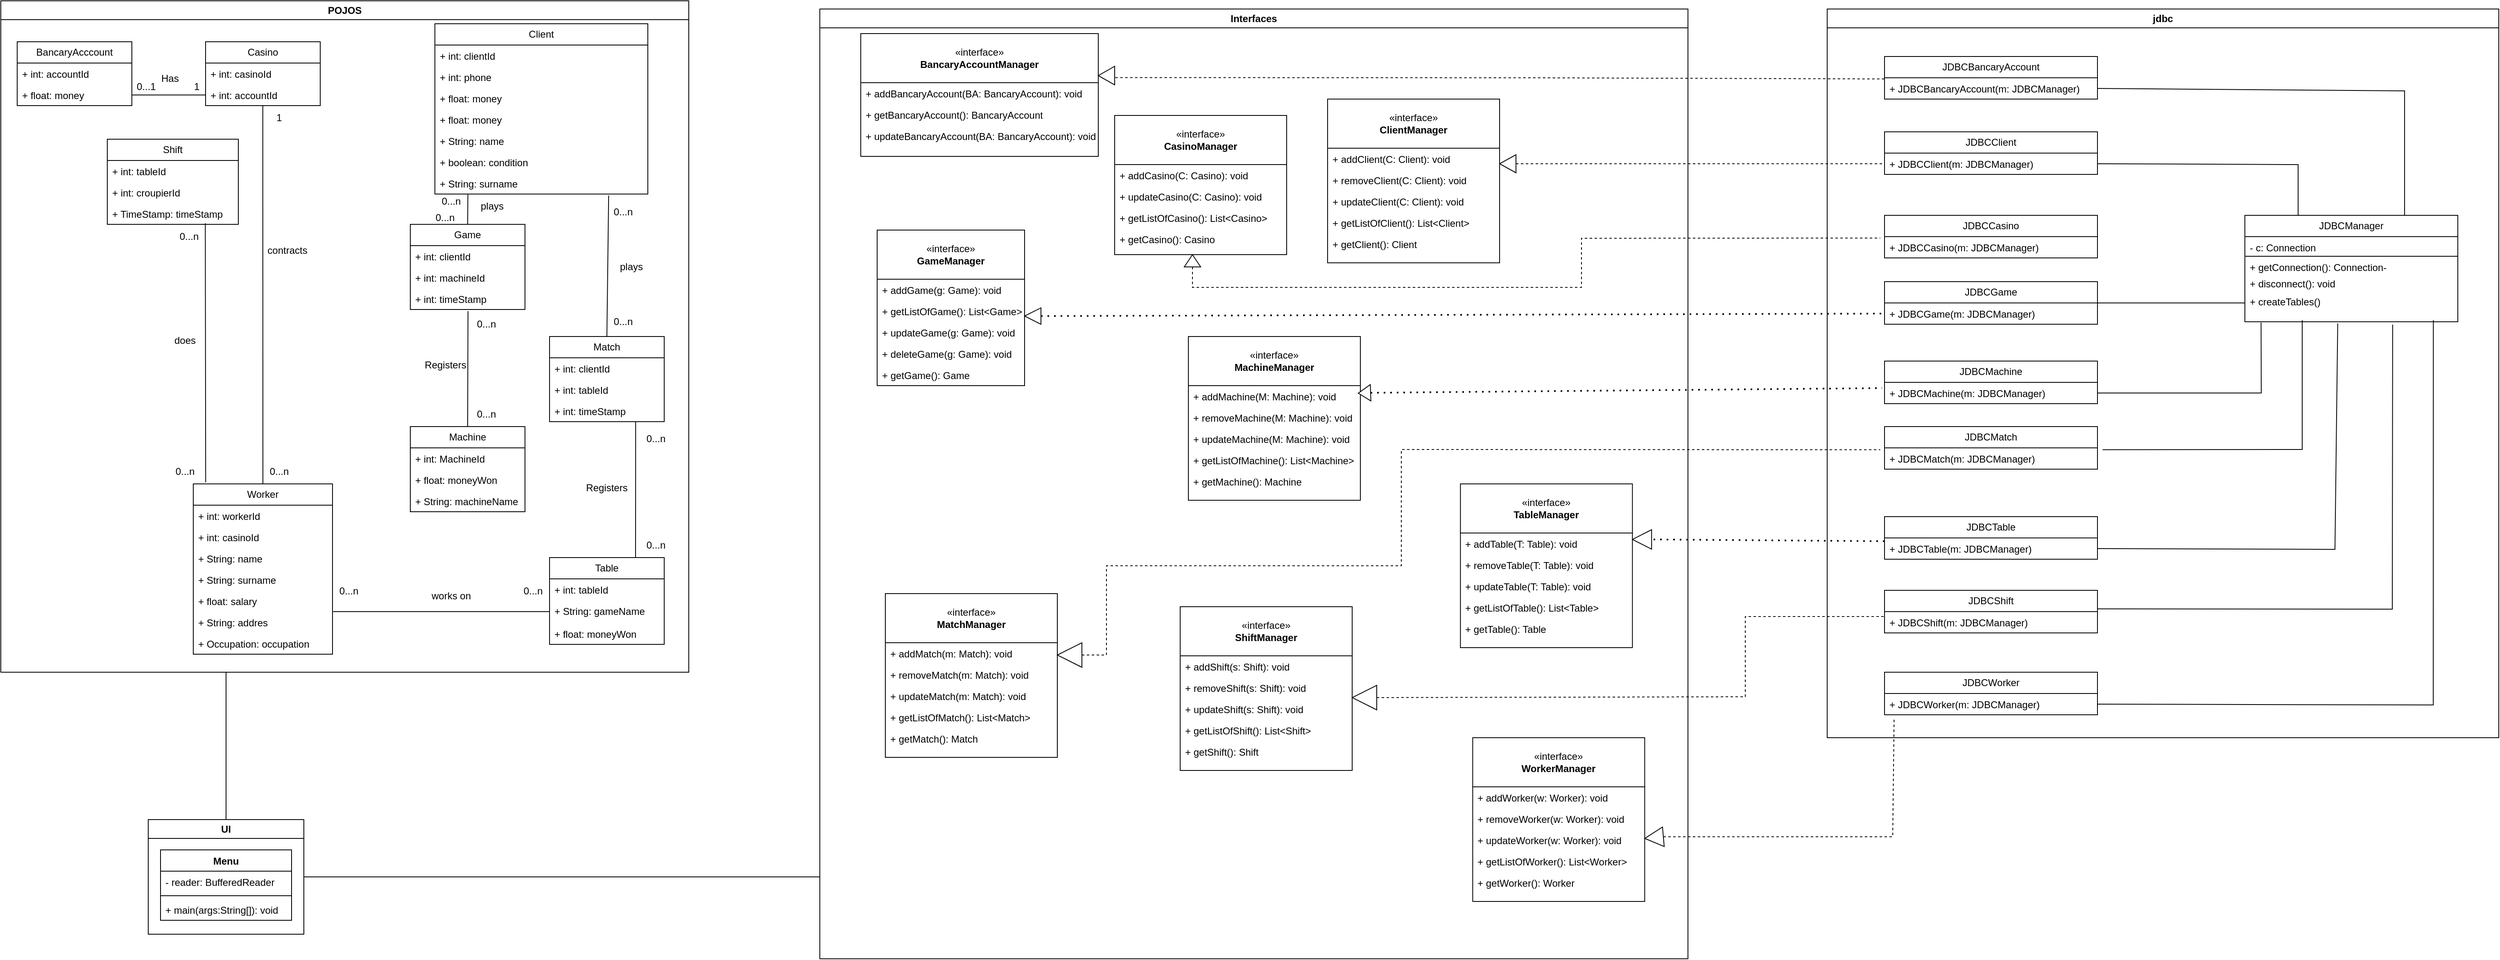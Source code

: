<mxfile version="21.2.3" type="github">
  <diagram name="Page-1" id="JFPWe7mald3QKGkVfx7v">
    <mxGraphModel dx="2954" dy="1363" grid="1" gridSize="10" guides="1" tooltips="1" connect="1" arrows="1" fold="1" page="1" pageScale="1" pageWidth="3300" pageHeight="4681" math="0" shadow="0">
      <root>
        <mxCell id="0" />
        <mxCell id="1" parent="0" />
        <mxCell id="6YLU8XS6Di3FJssSOhAg-2" value="POJOS" style="swimlane;whiteSpace=wrap;html=1;" parent="1" vertex="1">
          <mxGeometry x="50" y="30" width="840" height="820" as="geometry" />
        </mxCell>
        <mxCell id="6YLU8XS6Di3FJssSOhAg-3" value="BancaryAcccount" style="swimlane;fontStyle=0;childLayout=stackLayout;horizontal=1;startSize=26;fillColor=none;horizontalStack=0;resizeParent=1;resizeParentMax=0;resizeLast=0;collapsible=1;marginBottom=0;whiteSpace=wrap;html=1;" parent="6YLU8XS6Di3FJssSOhAg-2" vertex="1">
          <mxGeometry x="20" y="50" width="140" height="78" as="geometry" />
        </mxCell>
        <mxCell id="6YLU8XS6Di3FJssSOhAg-4" value="+ int: accountId" style="text;strokeColor=none;fillColor=none;align=left;verticalAlign=top;spacingLeft=4;spacingRight=4;overflow=hidden;rotatable=0;points=[[0,0.5],[1,0.5]];portConstraint=eastwest;whiteSpace=wrap;html=1;" parent="6YLU8XS6Di3FJssSOhAg-3" vertex="1">
          <mxGeometry y="26" width="140" height="26" as="geometry" />
        </mxCell>
        <mxCell id="6YLU8XS6Di3FJssSOhAg-5" value="+ float: money" style="text;strokeColor=none;fillColor=none;align=left;verticalAlign=top;spacingLeft=4;spacingRight=4;overflow=hidden;rotatable=0;points=[[0,0.5],[1,0.5]];portConstraint=eastwest;whiteSpace=wrap;html=1;" parent="6YLU8XS6Di3FJssSOhAg-3" vertex="1">
          <mxGeometry y="52" width="140" height="26" as="geometry" />
        </mxCell>
        <mxCell id="6YLU8XS6Di3FJssSOhAg-7" value="Casino" style="swimlane;fontStyle=0;childLayout=stackLayout;horizontal=1;startSize=26;fillColor=none;horizontalStack=0;resizeParent=1;resizeParentMax=0;resizeLast=0;collapsible=1;marginBottom=0;whiteSpace=wrap;html=1;" parent="6YLU8XS6Di3FJssSOhAg-2" vertex="1">
          <mxGeometry x="250" y="50" width="140" height="78" as="geometry" />
        </mxCell>
        <mxCell id="6YLU8XS6Di3FJssSOhAg-8" value="+ int: casinoId" style="text;strokeColor=none;fillColor=none;align=left;verticalAlign=top;spacingLeft=4;spacingRight=4;overflow=hidden;rotatable=0;points=[[0,0.5],[1,0.5]];portConstraint=eastwest;whiteSpace=wrap;html=1;" parent="6YLU8XS6Di3FJssSOhAg-7" vertex="1">
          <mxGeometry y="26" width="140" height="26" as="geometry" />
        </mxCell>
        <mxCell id="6YLU8XS6Di3FJssSOhAg-9" value="+ int: accountId" style="text;strokeColor=none;fillColor=none;align=left;verticalAlign=top;spacingLeft=4;spacingRight=4;overflow=hidden;rotatable=0;points=[[0,0.5],[1,0.5]];portConstraint=eastwest;whiteSpace=wrap;html=1;" parent="6YLU8XS6Di3FJssSOhAg-7" vertex="1">
          <mxGeometry y="52" width="140" height="26" as="geometry" />
        </mxCell>
        <mxCell id="6YLU8XS6Di3FJssSOhAg-12" value="Client" style="swimlane;fontStyle=0;childLayout=stackLayout;horizontal=1;startSize=26;fillColor=none;horizontalStack=0;resizeParent=1;resizeParentMax=0;resizeLast=0;collapsible=1;marginBottom=0;whiteSpace=wrap;html=1;" parent="6YLU8XS6Di3FJssSOhAg-2" vertex="1">
          <mxGeometry x="530" y="28" width="260" height="208" as="geometry" />
        </mxCell>
        <mxCell id="6YLU8XS6Di3FJssSOhAg-13" value="+ int: clientId" style="text;strokeColor=none;fillColor=none;align=left;verticalAlign=top;spacingLeft=4;spacingRight=4;overflow=hidden;rotatable=0;points=[[0,0.5],[1,0.5]];portConstraint=eastwest;whiteSpace=wrap;html=1;" parent="6YLU8XS6Di3FJssSOhAg-12" vertex="1">
          <mxGeometry y="26" width="260" height="26" as="geometry" />
        </mxCell>
        <mxCell id="6YLU8XS6Di3FJssSOhAg-14" value="+ int: phone" style="text;strokeColor=none;fillColor=none;align=left;verticalAlign=top;spacingLeft=4;spacingRight=4;overflow=hidden;rotatable=0;points=[[0,0.5],[1,0.5]];portConstraint=eastwest;whiteSpace=wrap;html=1;" parent="6YLU8XS6Di3FJssSOhAg-12" vertex="1">
          <mxGeometry y="52" width="260" height="26" as="geometry" />
        </mxCell>
        <mxCell id="6YLU8XS6Di3FJssSOhAg-111" value="+ float: money" style="text;strokeColor=none;fillColor=none;align=left;verticalAlign=top;spacingLeft=4;spacingRight=4;overflow=hidden;rotatable=0;points=[[0,0.5],[1,0.5]];portConstraint=eastwest;whiteSpace=wrap;html=1;" parent="6YLU8XS6Di3FJssSOhAg-12" vertex="1">
          <mxGeometry y="78" width="260" height="26" as="geometry" />
        </mxCell>
        <mxCell id="6YLU8XS6Di3FJssSOhAg-15" value="+ float: money" style="text;strokeColor=none;fillColor=none;align=left;verticalAlign=top;spacingLeft=4;spacingRight=4;overflow=hidden;rotatable=0;points=[[0,0.5],[1,0.5]];portConstraint=eastwest;whiteSpace=wrap;html=1;" parent="6YLU8XS6Di3FJssSOhAg-12" vertex="1">
          <mxGeometry y="104" width="260" height="26" as="geometry" />
        </mxCell>
        <mxCell id="6YLU8XS6Di3FJssSOhAg-113" value="+ String: name" style="text;strokeColor=none;fillColor=none;align=left;verticalAlign=top;spacingLeft=4;spacingRight=4;overflow=hidden;rotatable=0;points=[[0,0.5],[1,0.5]];portConstraint=eastwest;whiteSpace=wrap;html=1;" parent="6YLU8XS6Di3FJssSOhAg-12" vertex="1">
          <mxGeometry y="130" width="260" height="26" as="geometry" />
        </mxCell>
        <mxCell id="6YLU8XS6Di3FJssSOhAg-115" value="+ boolean: condition" style="text;strokeColor=none;fillColor=none;align=left;verticalAlign=top;spacingLeft=4;spacingRight=4;overflow=hidden;rotatable=0;points=[[0,0.5],[1,0.5]];portConstraint=eastwest;whiteSpace=wrap;html=1;" parent="6YLU8XS6Di3FJssSOhAg-12" vertex="1">
          <mxGeometry y="156" width="260" height="26" as="geometry" />
        </mxCell>
        <mxCell id="6YLU8XS6Di3FJssSOhAg-114" value="+ String: surname" style="text;strokeColor=none;fillColor=none;align=left;verticalAlign=top;spacingLeft=4;spacingRight=4;overflow=hidden;rotatable=0;points=[[0,0.5],[1,0.5]];portConstraint=eastwest;whiteSpace=wrap;html=1;" parent="6YLU8XS6Di3FJssSOhAg-12" vertex="1">
          <mxGeometry y="182" width="260" height="26" as="geometry" />
        </mxCell>
        <mxCell id="6YLU8XS6Di3FJssSOhAg-16" value="Game" style="swimlane;fontStyle=0;childLayout=stackLayout;horizontal=1;startSize=26;fillColor=none;horizontalStack=0;resizeParent=1;resizeParentMax=0;resizeLast=0;collapsible=1;marginBottom=0;whiteSpace=wrap;html=1;" parent="6YLU8XS6Di3FJssSOhAg-2" vertex="1">
          <mxGeometry x="500" y="273" width="140" height="104" as="geometry" />
        </mxCell>
        <mxCell id="6YLU8XS6Di3FJssSOhAg-17" value="+ int: clientId" style="text;strokeColor=none;fillColor=none;align=left;verticalAlign=top;spacingLeft=4;spacingRight=4;overflow=hidden;rotatable=0;points=[[0,0.5],[1,0.5]];portConstraint=eastwest;whiteSpace=wrap;html=1;" parent="6YLU8XS6Di3FJssSOhAg-16" vertex="1">
          <mxGeometry y="26" width="140" height="26" as="geometry" />
        </mxCell>
        <mxCell id="6YLU8XS6Di3FJssSOhAg-18" value="+ int: machineId" style="text;strokeColor=none;fillColor=none;align=left;verticalAlign=top;spacingLeft=4;spacingRight=4;overflow=hidden;rotatable=0;points=[[0,0.5],[1,0.5]];portConstraint=eastwest;whiteSpace=wrap;html=1;" parent="6YLU8XS6Di3FJssSOhAg-16" vertex="1">
          <mxGeometry y="52" width="140" height="26" as="geometry" />
        </mxCell>
        <mxCell id="6YLU8XS6Di3FJssSOhAg-19" value="+ int: timeStamp" style="text;strokeColor=none;fillColor=none;align=left;verticalAlign=top;spacingLeft=4;spacingRight=4;overflow=hidden;rotatable=0;points=[[0,0.5],[1,0.5]];portConstraint=eastwest;whiteSpace=wrap;html=1;" parent="6YLU8XS6Di3FJssSOhAg-16" vertex="1">
          <mxGeometry y="78" width="140" height="26" as="geometry" />
        </mxCell>
        <mxCell id="6YLU8XS6Di3FJssSOhAg-20" value="Machine" style="swimlane;fontStyle=0;childLayout=stackLayout;horizontal=1;startSize=26;fillColor=none;horizontalStack=0;resizeParent=1;resizeParentMax=0;resizeLast=0;collapsible=1;marginBottom=0;whiteSpace=wrap;html=1;" parent="6YLU8XS6Di3FJssSOhAg-2" vertex="1">
          <mxGeometry x="500" y="520" width="140" height="104" as="geometry" />
        </mxCell>
        <mxCell id="6YLU8XS6Di3FJssSOhAg-21" value="+ int: MachineId" style="text;strokeColor=none;fillColor=none;align=left;verticalAlign=top;spacingLeft=4;spacingRight=4;overflow=hidden;rotatable=0;points=[[0,0.5],[1,0.5]];portConstraint=eastwest;whiteSpace=wrap;html=1;" parent="6YLU8XS6Di3FJssSOhAg-20" vertex="1">
          <mxGeometry y="26" width="140" height="26" as="geometry" />
        </mxCell>
        <mxCell id="6YLU8XS6Di3FJssSOhAg-22" value="+ float: moneyWon" style="text;strokeColor=none;fillColor=none;align=left;verticalAlign=top;spacingLeft=4;spacingRight=4;overflow=hidden;rotatable=0;points=[[0,0.5],[1,0.5]];portConstraint=eastwest;whiteSpace=wrap;html=1;" parent="6YLU8XS6Di3FJssSOhAg-20" vertex="1">
          <mxGeometry y="52" width="140" height="26" as="geometry" />
        </mxCell>
        <mxCell id="6YLU8XS6Di3FJssSOhAg-23" value="+ String: machineName" style="text;strokeColor=none;fillColor=none;align=left;verticalAlign=top;spacingLeft=4;spacingRight=4;overflow=hidden;rotatable=0;points=[[0,0.5],[1,0.5]];portConstraint=eastwest;whiteSpace=wrap;html=1;" parent="6YLU8XS6Di3FJssSOhAg-20" vertex="1">
          <mxGeometry y="78" width="140" height="26" as="geometry" />
        </mxCell>
        <mxCell id="6YLU8XS6Di3FJssSOhAg-32" value="Table" style="swimlane;fontStyle=0;childLayout=stackLayout;horizontal=1;startSize=26;fillColor=none;horizontalStack=0;resizeParent=1;resizeParentMax=0;resizeLast=0;collapsible=1;marginBottom=0;whiteSpace=wrap;html=1;" parent="6YLU8XS6Di3FJssSOhAg-2" vertex="1">
          <mxGeometry x="670" y="680" width="140" height="106" as="geometry" />
        </mxCell>
        <mxCell id="6YLU8XS6Di3FJssSOhAg-33" value="+ int: tableId" style="text;strokeColor=none;fillColor=none;align=left;verticalAlign=top;spacingLeft=4;spacingRight=4;overflow=hidden;rotatable=0;points=[[0,0.5],[1,0.5]];portConstraint=eastwest;whiteSpace=wrap;html=1;" parent="6YLU8XS6Di3FJssSOhAg-32" vertex="1">
          <mxGeometry y="26" width="140" height="26" as="geometry" />
        </mxCell>
        <mxCell id="6YLU8XS6Di3FJssSOhAg-34" value="+ String: gameName" style="text;strokeColor=none;fillColor=none;align=left;verticalAlign=top;spacingLeft=4;spacingRight=4;overflow=hidden;rotatable=0;points=[[0,0.5],[1,0.5]];portConstraint=eastwest;whiteSpace=wrap;html=1;" parent="6YLU8XS6Di3FJssSOhAg-32" vertex="1">
          <mxGeometry y="52" width="140" height="28" as="geometry" />
        </mxCell>
        <mxCell id="6YLU8XS6Di3FJssSOhAg-35" value="+ float: moneyWon" style="text;strokeColor=none;fillColor=none;align=left;verticalAlign=top;spacingLeft=4;spacingRight=4;overflow=hidden;rotatable=0;points=[[0,0.5],[1,0.5]];portConstraint=eastwest;whiteSpace=wrap;html=1;" parent="6YLU8XS6Di3FJssSOhAg-32" vertex="1">
          <mxGeometry y="80" width="140" height="26" as="geometry" />
        </mxCell>
        <mxCell id="6YLU8XS6Di3FJssSOhAg-53" value="" style="endArrow=none;html=1;rounded=0;entryX=1;entryY=0.5;entryDx=0;entryDy=0;exitX=0;exitY=0.5;exitDx=0;exitDy=0;" parent="6YLU8XS6Di3FJssSOhAg-2" source="6YLU8XS6Di3FJssSOhAg-9" target="6YLU8XS6Di3FJssSOhAg-5" edge="1">
          <mxGeometry width="50" height="50" relative="1" as="geometry">
            <mxPoint x="380" y="210" as="sourcePoint" />
            <mxPoint x="430" y="160" as="targetPoint" />
          </mxGeometry>
        </mxCell>
        <mxCell id="6YLU8XS6Di3FJssSOhAg-54" value="Has" style="text;strokeColor=none;fillColor=none;align=left;verticalAlign=middle;spacingLeft=4;spacingRight=4;overflow=hidden;points=[[0,0.5],[1,0.5]];portConstraint=eastwest;rotatable=0;whiteSpace=wrap;html=1;" parent="6YLU8XS6Di3FJssSOhAg-2" vertex="1">
          <mxGeometry x="190" y="80" width="80" height="30" as="geometry" />
        </mxCell>
        <mxCell id="6YLU8XS6Di3FJssSOhAg-55" value="0...1" style="text;strokeColor=none;fillColor=none;align=left;verticalAlign=middle;spacingLeft=4;spacingRight=4;overflow=hidden;points=[[0,0.5],[1,0.5]];portConstraint=eastwest;rotatable=0;whiteSpace=wrap;html=1;" parent="6YLU8XS6Di3FJssSOhAg-2" vertex="1">
          <mxGeometry x="160" y="90" width="40" height="30" as="geometry" />
        </mxCell>
        <mxCell id="6YLU8XS6Di3FJssSOhAg-56" value="1" style="text;strokeColor=none;fillColor=none;align=left;verticalAlign=middle;spacingLeft=4;spacingRight=4;overflow=hidden;points=[[0,0.5],[1,0.5]];portConstraint=eastwest;rotatable=0;whiteSpace=wrap;html=1;" parent="6YLU8XS6Di3FJssSOhAg-2" vertex="1">
          <mxGeometry x="230" y="90" width="50" height="30" as="geometry" />
        </mxCell>
        <mxCell id="YXHKLzz_lL9j1IWjZo5V-1" value="" style="endArrow=none;html=1;rounded=0;entryX=0.5;entryY=0;entryDx=0;entryDy=0;exitX=0.503;exitY=1.075;exitDx=0;exitDy=0;exitPerimeter=0;" parent="6YLU8XS6Di3FJssSOhAg-2" source="6YLU8XS6Di3FJssSOhAg-19" target="6YLU8XS6Di3FJssSOhAg-20" edge="1">
          <mxGeometry width="50" height="50" relative="1" as="geometry">
            <mxPoint x="780" y="430" as="sourcePoint" />
            <mxPoint x="830" y="380" as="targetPoint" />
          </mxGeometry>
        </mxCell>
        <mxCell id="YXHKLzz_lL9j1IWjZo5V-2" value="" style="endArrow=none;html=1;rounded=0;entryX=0.155;entryY=1.023;entryDx=0;entryDy=0;entryPerimeter=0;exitX=0.5;exitY=0;exitDx=0;exitDy=0;" parent="6YLU8XS6Di3FJssSOhAg-2" source="6YLU8XS6Di3FJssSOhAg-16" target="6YLU8XS6Di3FJssSOhAg-114" edge="1">
          <mxGeometry width="50" height="50" relative="1" as="geometry">
            <mxPoint x="780" y="430" as="sourcePoint" />
            <mxPoint x="830" y="380" as="targetPoint" />
          </mxGeometry>
        </mxCell>
        <mxCell id="6YLU8XS6Di3FJssSOhAg-36" value="Worker" style="swimlane;fontStyle=0;childLayout=stackLayout;horizontal=1;startSize=26;fillColor=none;horizontalStack=0;resizeParent=1;resizeParentMax=0;resizeLast=0;collapsible=1;marginBottom=0;whiteSpace=wrap;html=1;" parent="6YLU8XS6Di3FJssSOhAg-2" vertex="1">
          <mxGeometry x="235" y="590" width="170" height="208" as="geometry" />
        </mxCell>
        <mxCell id="6YLU8XS6Di3FJssSOhAg-37" value="+ int: workerId" style="text;strokeColor=none;fillColor=none;align=left;verticalAlign=top;spacingLeft=4;spacingRight=4;overflow=hidden;rotatable=0;points=[[0,0.5],[1,0.5]];portConstraint=eastwest;whiteSpace=wrap;html=1;" parent="6YLU8XS6Di3FJssSOhAg-36" vertex="1">
          <mxGeometry y="26" width="170" height="26" as="geometry" />
        </mxCell>
        <mxCell id="6YLU8XS6Di3FJssSOhAg-38" value="+ int: casinoId" style="text;strokeColor=none;fillColor=none;align=left;verticalAlign=top;spacingLeft=4;spacingRight=4;overflow=hidden;rotatable=0;points=[[0,0.5],[1,0.5]];portConstraint=eastwest;whiteSpace=wrap;html=1;" parent="6YLU8XS6Di3FJssSOhAg-36" vertex="1">
          <mxGeometry y="52" width="170" height="26" as="geometry" />
        </mxCell>
        <mxCell id="6YLU8XS6Di3FJssSOhAg-39" value="+ String: name" style="text;strokeColor=none;fillColor=none;align=left;verticalAlign=top;spacingLeft=4;spacingRight=4;overflow=hidden;rotatable=0;points=[[0,0.5],[1,0.5]];portConstraint=eastwest;whiteSpace=wrap;html=1;" parent="6YLU8XS6Di3FJssSOhAg-36" vertex="1">
          <mxGeometry y="78" width="170" height="26" as="geometry" />
        </mxCell>
        <mxCell id="6YLU8XS6Di3FJssSOhAg-192" value="+ String: surname" style="text;strokeColor=none;fillColor=none;align=left;verticalAlign=top;spacingLeft=4;spacingRight=4;overflow=hidden;rotatable=0;points=[[0,0.5],[1,0.5]];portConstraint=eastwest;whiteSpace=wrap;html=1;" parent="6YLU8XS6Di3FJssSOhAg-36" vertex="1">
          <mxGeometry y="104" width="170" height="26" as="geometry" />
        </mxCell>
        <mxCell id="6YLU8XS6Di3FJssSOhAg-193" value="+ float: salary" style="text;strokeColor=none;fillColor=none;align=left;verticalAlign=top;spacingLeft=4;spacingRight=4;overflow=hidden;rotatable=0;points=[[0,0.5],[1,0.5]];portConstraint=eastwest;whiteSpace=wrap;html=1;" parent="6YLU8XS6Di3FJssSOhAg-36" vertex="1">
          <mxGeometry y="130" width="170" height="26" as="geometry" />
        </mxCell>
        <mxCell id="6YLU8XS6Di3FJssSOhAg-194" value="+ String: addres" style="text;strokeColor=none;fillColor=none;align=left;verticalAlign=top;spacingLeft=4;spacingRight=4;overflow=hidden;rotatable=0;points=[[0,0.5],[1,0.5]];portConstraint=eastwest;whiteSpace=wrap;html=1;" parent="6YLU8XS6Di3FJssSOhAg-36" vertex="1">
          <mxGeometry y="156" width="170" height="26" as="geometry" />
        </mxCell>
        <mxCell id="6YLU8XS6Di3FJssSOhAg-195" value="+ Occupation: occupation" style="text;strokeColor=none;fillColor=none;align=left;verticalAlign=top;spacingLeft=4;spacingRight=4;overflow=hidden;rotatable=0;points=[[0,0.5],[1,0.5]];portConstraint=eastwest;whiteSpace=wrap;html=1;" parent="6YLU8XS6Di3FJssSOhAg-36" vertex="1">
          <mxGeometry y="182" width="170" height="26" as="geometry" />
        </mxCell>
        <mxCell id="6YLU8XS6Di3FJssSOhAg-77" value="" style="endArrow=none;html=1;rounded=0;exitX=0;exitY=0.5;exitDx=0;exitDy=0;entryX=1.004;entryY=0;entryDx=0;entryDy=0;entryPerimeter=0;" parent="6YLU8XS6Di3FJssSOhAg-2" source="6YLU8XS6Di3FJssSOhAg-34" target="6YLU8XS6Di3FJssSOhAg-194" edge="1">
          <mxGeometry width="50" height="50" relative="1" as="geometry">
            <mxPoint x="380" y="310" as="sourcePoint" />
            <mxPoint x="410" y="746" as="targetPoint" />
          </mxGeometry>
        </mxCell>
        <mxCell id="YXHKLzz_lL9j1IWjZo5V-3" value="" style="endArrow=none;html=1;rounded=0;entryX=0.499;entryY=1.014;entryDx=0;entryDy=0;entryPerimeter=0;exitX=0.5;exitY=0;exitDx=0;exitDy=0;" parent="6YLU8XS6Di3FJssSOhAg-2" source="6YLU8XS6Di3FJssSOhAg-36" target="6YLU8XS6Di3FJssSOhAg-9" edge="1">
          <mxGeometry width="50" height="50" relative="1" as="geometry">
            <mxPoint x="320" y="160" as="sourcePoint" />
            <mxPoint x="830" y="380" as="targetPoint" />
          </mxGeometry>
        </mxCell>
        <mxCell id="6YLU8XS6Di3FJssSOhAg-24" value="Match" style="swimlane;fontStyle=0;childLayout=stackLayout;horizontal=1;startSize=26;fillColor=none;horizontalStack=0;resizeParent=1;resizeParentMax=0;resizeLast=0;collapsible=1;marginBottom=0;whiteSpace=wrap;html=1;" parent="6YLU8XS6Di3FJssSOhAg-2" vertex="1">
          <mxGeometry x="670" y="410" width="140" height="104" as="geometry" />
        </mxCell>
        <mxCell id="6YLU8XS6Di3FJssSOhAg-25" value="+ int: clientId" style="text;strokeColor=none;fillColor=none;align=left;verticalAlign=top;spacingLeft=4;spacingRight=4;overflow=hidden;rotatable=0;points=[[0,0.5],[1,0.5]];portConstraint=eastwest;whiteSpace=wrap;html=1;" parent="6YLU8XS6Di3FJssSOhAg-24" vertex="1">
          <mxGeometry y="26" width="140" height="26" as="geometry" />
        </mxCell>
        <mxCell id="6YLU8XS6Di3FJssSOhAg-26" value="+ int: tableId" style="text;strokeColor=none;fillColor=none;align=left;verticalAlign=top;spacingLeft=4;spacingRight=4;overflow=hidden;rotatable=0;points=[[0,0.5],[1,0.5]];portConstraint=eastwest;whiteSpace=wrap;html=1;" parent="6YLU8XS6Di3FJssSOhAg-24" vertex="1">
          <mxGeometry y="52" width="140" height="26" as="geometry" />
        </mxCell>
        <mxCell id="6YLU8XS6Di3FJssSOhAg-27" value="+ int: timeStamp" style="text;strokeColor=none;fillColor=none;align=left;verticalAlign=top;spacingLeft=4;spacingRight=4;overflow=hidden;rotatable=0;points=[[0,0.5],[1,0.5]];portConstraint=eastwest;whiteSpace=wrap;html=1;" parent="6YLU8XS6Di3FJssSOhAg-24" vertex="1">
          <mxGeometry y="78" width="140" height="26" as="geometry" />
        </mxCell>
        <mxCell id="YXHKLzz_lL9j1IWjZo5V-4" value="" style="endArrow=none;html=1;rounded=0;entryX=0.816;entryY=1.068;entryDx=0;entryDy=0;entryPerimeter=0;exitX=0.5;exitY=0;exitDx=0;exitDy=0;" parent="6YLU8XS6Di3FJssSOhAg-2" source="6YLU8XS6Di3FJssSOhAg-24" target="6YLU8XS6Di3FJssSOhAg-114" edge="1">
          <mxGeometry width="50" height="50" relative="1" as="geometry">
            <mxPoint x="780" y="400" as="sourcePoint" />
            <mxPoint x="830" y="380" as="targetPoint" />
          </mxGeometry>
        </mxCell>
        <mxCell id="YXHKLzz_lL9j1IWjZo5V-5" value="" style="endArrow=none;html=1;rounded=0;entryX=0.75;entryY=0;entryDx=0;entryDy=0;exitX=0.751;exitY=1.009;exitDx=0;exitDy=0;exitPerimeter=0;" parent="6YLU8XS6Di3FJssSOhAg-2" source="6YLU8XS6Di3FJssSOhAg-27" target="6YLU8XS6Di3FJssSOhAg-32" edge="1">
          <mxGeometry width="50" height="50" relative="1" as="geometry">
            <mxPoint x="780" y="430" as="sourcePoint" />
            <mxPoint x="830" y="380" as="targetPoint" />
          </mxGeometry>
        </mxCell>
        <mxCell id="YXHKLzz_lL9j1IWjZo5V-7" value="" style="endArrow=none;html=1;rounded=0;entryX=0.748;entryY=0.949;entryDx=0;entryDy=0;entryPerimeter=0;exitX=0.089;exitY=-0.009;exitDx=0;exitDy=0;exitPerimeter=0;" parent="6YLU8XS6Di3FJssSOhAg-2" source="6YLU8XS6Di3FJssSOhAg-36" target="6YLU8XS6Di3FJssSOhAg-31" edge="1">
          <mxGeometry width="50" height="50" relative="1" as="geometry">
            <mxPoint x="270" y="590" as="sourcePoint" />
            <mxPoint x="253" y="400" as="targetPoint" />
          </mxGeometry>
        </mxCell>
        <mxCell id="haSIZqhyKMLJLSRwIy1--1" value="contracts" style="text;html=1;strokeColor=none;fillColor=none;align=center;verticalAlign=middle;whiteSpace=wrap;rounded=0;" vertex="1" parent="6YLU8XS6Di3FJssSOhAg-2">
          <mxGeometry x="320" y="290" width="60" height="30" as="geometry" />
        </mxCell>
        <mxCell id="haSIZqhyKMLJLSRwIy1--2" value="1" style="text;html=1;strokeColor=none;fillColor=none;align=center;verticalAlign=middle;whiteSpace=wrap;rounded=0;" vertex="1" parent="6YLU8XS6Di3FJssSOhAg-2">
          <mxGeometry x="310" y="128" width="60" height="30" as="geometry" />
        </mxCell>
        <mxCell id="haSIZqhyKMLJLSRwIy1--3" value="0...n" style="text;html=1;strokeColor=none;fillColor=none;align=center;verticalAlign=middle;whiteSpace=wrap;rounded=0;" vertex="1" parent="6YLU8XS6Di3FJssSOhAg-2">
          <mxGeometry x="310" y="560" width="60" height="30" as="geometry" />
        </mxCell>
        <mxCell id="haSIZqhyKMLJLSRwIy1--4" value="does" style="text;html=1;strokeColor=none;fillColor=none;align=center;verticalAlign=middle;whiteSpace=wrap;rounded=0;" vertex="1" parent="6YLU8XS6Di3FJssSOhAg-2">
          <mxGeometry x="200" y="400" width="50" height="30" as="geometry" />
        </mxCell>
        <mxCell id="haSIZqhyKMLJLSRwIy1--8" value="0...n" style="text;html=1;strokeColor=none;fillColor=none;align=center;verticalAlign=middle;whiteSpace=wrap;rounded=0;" vertex="1" parent="6YLU8XS6Di3FJssSOhAg-2">
          <mxGeometry x="205" y="560" width="40" height="30" as="geometry" />
        </mxCell>
        <mxCell id="haSIZqhyKMLJLSRwIy1--9" value="0...n" style="text;html=1;strokeColor=none;fillColor=none;align=center;verticalAlign=middle;whiteSpace=wrap;rounded=0;" vertex="1" parent="6YLU8XS6Di3FJssSOhAg-2">
          <mxGeometry x="210" y="273" width="40" height="30" as="geometry" />
        </mxCell>
        <mxCell id="haSIZqhyKMLJLSRwIy1--13" value="plays" style="text;html=1;strokeColor=none;fillColor=none;align=center;verticalAlign=middle;whiteSpace=wrap;rounded=0;" vertex="1" parent="6YLU8XS6Di3FJssSOhAg-2">
          <mxGeometry x="740" y="310" width="60" height="30" as="geometry" />
        </mxCell>
        <mxCell id="haSIZqhyKMLJLSRwIy1--15" value="plays" style="text;html=1;strokeColor=none;fillColor=none;align=center;verticalAlign=middle;whiteSpace=wrap;rounded=0;" vertex="1" parent="6YLU8XS6Di3FJssSOhAg-2">
          <mxGeometry x="570" y="236" width="60" height="30" as="geometry" />
        </mxCell>
        <mxCell id="haSIZqhyKMLJLSRwIy1--17" value="0...n" style="text;html=1;strokeColor=none;fillColor=none;align=center;verticalAlign=middle;whiteSpace=wrap;rounded=0;" vertex="1" parent="6YLU8XS6Di3FJssSOhAg-2">
          <mxGeometry x="530" y="230" width="40" height="30" as="geometry" />
        </mxCell>
        <mxCell id="haSIZqhyKMLJLSRwIy1--18" value="0...n" style="text;html=1;strokeColor=none;fillColor=none;align=center;verticalAlign=middle;whiteSpace=wrap;rounded=0;" vertex="1" parent="6YLU8XS6Di3FJssSOhAg-2">
          <mxGeometry x="520" y="260" width="45" height="10" as="geometry" />
        </mxCell>
        <mxCell id="haSIZqhyKMLJLSRwIy1--20" value="0...n" style="text;html=1;strokeColor=none;fillColor=none;align=center;verticalAlign=middle;whiteSpace=wrap;rounded=0;" vertex="1" parent="6YLU8XS6Di3FJssSOhAg-2">
          <mxGeometry x="740" y="243" width="40" height="30" as="geometry" />
        </mxCell>
        <mxCell id="haSIZqhyKMLJLSRwIy1--21" value="0...n" style="text;html=1;strokeColor=none;fillColor=none;align=center;verticalAlign=middle;whiteSpace=wrap;rounded=0;" vertex="1" parent="6YLU8XS6Di3FJssSOhAg-2">
          <mxGeometry x="740" y="377" width="40" height="30" as="geometry" />
        </mxCell>
        <mxCell id="haSIZqhyKMLJLSRwIy1--23" value="Registers" style="text;html=1;strokeColor=none;fillColor=none;align=center;verticalAlign=middle;whiteSpace=wrap;rounded=0;" vertex="1" parent="6YLU8XS6Di3FJssSOhAg-2">
          <mxGeometry x="512.5" y="430" width="60" height="30" as="geometry" />
        </mxCell>
        <mxCell id="haSIZqhyKMLJLSRwIy1--24" value="0...n" style="text;html=1;strokeColor=none;fillColor=none;align=center;verticalAlign=middle;whiteSpace=wrap;rounded=0;" vertex="1" parent="6YLU8XS6Di3FJssSOhAg-2">
          <mxGeometry x="572.5" y="380" width="40" height="30" as="geometry" />
        </mxCell>
        <mxCell id="haSIZqhyKMLJLSRwIy1--25" value="0...n" style="text;html=1;strokeColor=none;fillColor=none;align=center;verticalAlign=middle;whiteSpace=wrap;rounded=0;" vertex="1" parent="6YLU8XS6Di3FJssSOhAg-2">
          <mxGeometry x="572.5" y="490" width="40" height="30" as="geometry" />
        </mxCell>
        <mxCell id="haSIZqhyKMLJLSRwIy1--26" value="Registers" style="text;html=1;strokeColor=none;fillColor=none;align=center;verticalAlign=middle;whiteSpace=wrap;rounded=0;" vertex="1" parent="6YLU8XS6Di3FJssSOhAg-2">
          <mxGeometry x="710" y="580" width="60" height="30" as="geometry" />
        </mxCell>
        <mxCell id="haSIZqhyKMLJLSRwIy1--27" value="0...n" style="text;html=1;strokeColor=none;fillColor=none;align=center;verticalAlign=middle;whiteSpace=wrap;rounded=0;" vertex="1" parent="6YLU8XS6Di3FJssSOhAg-2">
          <mxGeometry x="780" y="520" width="40" height="30" as="geometry" />
        </mxCell>
        <mxCell id="haSIZqhyKMLJLSRwIy1--28" value="0...n" style="text;html=1;strokeColor=none;fillColor=none;align=center;verticalAlign=middle;whiteSpace=wrap;rounded=0;" vertex="1" parent="6YLU8XS6Di3FJssSOhAg-2">
          <mxGeometry x="780" y="650" width="40" height="30" as="geometry" />
        </mxCell>
        <mxCell id="haSIZqhyKMLJLSRwIy1--29" value="works on" style="text;html=1;strokeColor=none;fillColor=none;align=center;verticalAlign=middle;whiteSpace=wrap;rounded=0;" vertex="1" parent="6YLU8XS6Di3FJssSOhAg-2">
          <mxGeometry x="520" y="712" width="60" height="30" as="geometry" />
        </mxCell>
        <mxCell id="haSIZqhyKMLJLSRwIy1--31" value="0...n" style="text;html=1;strokeColor=none;fillColor=none;align=center;verticalAlign=middle;whiteSpace=wrap;rounded=0;" vertex="1" parent="6YLU8XS6Di3FJssSOhAg-2">
          <mxGeometry x="630" y="706" width="40" height="30" as="geometry" />
        </mxCell>
        <mxCell id="6YLU8XS6Di3FJssSOhAg-28" value="Shift" style="swimlane;fontStyle=0;childLayout=stackLayout;horizontal=1;startSize=26;fillColor=none;horizontalStack=0;resizeParent=1;resizeParentMax=0;resizeLast=0;collapsible=1;marginBottom=0;whiteSpace=wrap;html=1;" parent="6YLU8XS6Di3FJssSOhAg-2" vertex="1">
          <mxGeometry x="130" y="169" width="160" height="104" as="geometry" />
        </mxCell>
        <mxCell id="6YLU8XS6Di3FJssSOhAg-29" value="+ int: tableId" style="text;strokeColor=none;fillColor=none;align=left;verticalAlign=top;spacingLeft=4;spacingRight=4;overflow=hidden;rotatable=0;points=[[0,0.5],[1,0.5]];portConstraint=eastwest;whiteSpace=wrap;html=1;" parent="6YLU8XS6Di3FJssSOhAg-28" vertex="1">
          <mxGeometry y="26" width="160" height="26" as="geometry" />
        </mxCell>
        <mxCell id="6YLU8XS6Di3FJssSOhAg-30" value="+ int: croupierId" style="text;strokeColor=none;fillColor=none;align=left;verticalAlign=top;spacingLeft=4;spacingRight=4;overflow=hidden;rotatable=0;points=[[0,0.5],[1,0.5]];portConstraint=eastwest;whiteSpace=wrap;html=1;" parent="6YLU8XS6Di3FJssSOhAg-28" vertex="1">
          <mxGeometry y="52" width="160" height="26" as="geometry" />
        </mxCell>
        <mxCell id="6YLU8XS6Di3FJssSOhAg-31" value="+ TimeStamp: timeStamp" style="text;strokeColor=none;fillColor=none;align=left;verticalAlign=top;spacingLeft=4;spacingRight=4;overflow=hidden;rotatable=0;points=[[0,0.5],[1,0.5]];portConstraint=eastwest;whiteSpace=wrap;html=1;" parent="6YLU8XS6Di3FJssSOhAg-28" vertex="1">
          <mxGeometry y="78" width="160" height="26" as="geometry" />
        </mxCell>
        <mxCell id="haSIZqhyKMLJLSRwIy1--33" value="0...n" style="text;html=1;strokeColor=none;fillColor=none;align=center;verticalAlign=middle;whiteSpace=wrap;rounded=0;" vertex="1" parent="6YLU8XS6Di3FJssSOhAg-2">
          <mxGeometry x="405" y="706" width="40" height="30" as="geometry" />
        </mxCell>
        <mxCell id="6YLU8XS6Di3FJssSOhAg-96" value="UI" style="swimlane;whiteSpace=wrap;html=1;" parent="1" vertex="1">
          <mxGeometry x="230" y="1030" width="190" height="140" as="geometry" />
        </mxCell>
        <mxCell id="6YLU8XS6Di3FJssSOhAg-97" value="Menu" style="swimlane;fontStyle=1;align=center;verticalAlign=top;childLayout=stackLayout;horizontal=1;startSize=26;horizontalStack=0;resizeParent=1;resizeParentMax=0;resizeLast=0;collapsible=1;marginBottom=0;whiteSpace=wrap;html=1;" parent="6YLU8XS6Di3FJssSOhAg-96" vertex="1">
          <mxGeometry x="15" y="37" width="160" height="86" as="geometry" />
        </mxCell>
        <mxCell id="6YLU8XS6Di3FJssSOhAg-98" value="- reader: BufferedReader" style="text;strokeColor=none;fillColor=none;align=left;verticalAlign=top;spacingLeft=4;spacingRight=4;overflow=hidden;rotatable=0;points=[[0,0.5],[1,0.5]];portConstraint=eastwest;whiteSpace=wrap;html=1;" parent="6YLU8XS6Di3FJssSOhAg-97" vertex="1">
          <mxGeometry y="26" width="160" height="26" as="geometry" />
        </mxCell>
        <mxCell id="6YLU8XS6Di3FJssSOhAg-99" value="" style="line;strokeWidth=1;fillColor=none;align=left;verticalAlign=middle;spacingTop=-1;spacingLeft=3;spacingRight=3;rotatable=0;labelPosition=right;points=[];portConstraint=eastwest;strokeColor=inherit;" parent="6YLU8XS6Di3FJssSOhAg-97" vertex="1">
          <mxGeometry y="52" width="160" height="8" as="geometry" />
        </mxCell>
        <mxCell id="6YLU8XS6Di3FJssSOhAg-100" value="+ main(args:String[]): void" style="text;strokeColor=none;fillColor=none;align=left;verticalAlign=top;spacingLeft=4;spacingRight=4;overflow=hidden;rotatable=0;points=[[0,0.5],[1,0.5]];portConstraint=eastwest;whiteSpace=wrap;html=1;" parent="6YLU8XS6Di3FJssSOhAg-97" vertex="1">
          <mxGeometry y="60" width="160" height="26" as="geometry" />
        </mxCell>
        <mxCell id="6YLU8XS6Di3FJssSOhAg-101" value="" style="endArrow=none;html=1;rounded=0;entryX=0.5;entryY=0;entryDx=0;entryDy=0;" parent="1" target="6YLU8XS6Di3FJssSOhAg-96" edge="1">
          <mxGeometry width="50" height="50" relative="1" as="geometry">
            <mxPoint x="325" y="850" as="sourcePoint" />
            <mxPoint x="680" y="480" as="targetPoint" />
          </mxGeometry>
        </mxCell>
        <mxCell id="6YLU8XS6Di3FJssSOhAg-102" value="Interfaces" style="swimlane;whiteSpace=wrap;html=1;" parent="1" vertex="1">
          <mxGeometry x="1050" y="40" width="1060" height="1160" as="geometry" />
        </mxCell>
        <mxCell id="6YLU8XS6Di3FJssSOhAg-103" value="«interface»&lt;br&gt;&lt;b&gt;BancaryAccountManager&lt;/b&gt;" style="html=1;whiteSpace=wrap;" parent="6YLU8XS6Di3FJssSOhAg-102" vertex="1">
          <mxGeometry x="50" y="30" width="290" height="60" as="geometry" />
        </mxCell>
        <mxCell id="6YLU8XS6Di3FJssSOhAg-104" value="«interface»&lt;br&gt;&lt;b&gt;ClientManager&lt;/b&gt;" style="html=1;whiteSpace=wrap;" parent="6YLU8XS6Di3FJssSOhAg-102" vertex="1">
          <mxGeometry x="620" y="110" width="210" height="60" as="geometry" />
        </mxCell>
        <mxCell id="6YLU8XS6Di3FJssSOhAg-105" value="«interface»&lt;br&gt;&lt;b&gt;GameManager&lt;/b&gt;" style="html=1;whiteSpace=wrap;" parent="6YLU8XS6Di3FJssSOhAg-102" vertex="1">
          <mxGeometry x="70" y="270" width="180" height="60" as="geometry" />
        </mxCell>
        <mxCell id="6YLU8XS6Di3FJssSOhAg-106" value="«interface»&lt;br&gt;&lt;b&gt;MachineManager&lt;/b&gt;" style="html=1;whiteSpace=wrap;" parent="6YLU8XS6Di3FJssSOhAg-102" vertex="1">
          <mxGeometry x="450" y="400" width="210" height="60" as="geometry" />
        </mxCell>
        <mxCell id="6YLU8XS6Di3FJssSOhAg-107" value="«interface»&lt;br&gt;&lt;b&gt;MatchManager&lt;/b&gt;" style="html=1;whiteSpace=wrap;" parent="6YLU8XS6Di3FJssSOhAg-102" vertex="1">
          <mxGeometry x="80" y="714" width="210" height="60" as="geometry" />
        </mxCell>
        <mxCell id="6YLU8XS6Di3FJssSOhAg-108" value="«interface»&lt;br&gt;&lt;b&gt;ShiftManager&lt;/b&gt;" style="html=1;whiteSpace=wrap;" parent="6YLU8XS6Di3FJssSOhAg-102" vertex="1">
          <mxGeometry x="440" y="730" width="210" height="60" as="geometry" />
        </mxCell>
        <mxCell id="6YLU8XS6Di3FJssSOhAg-109" value="«interface»&lt;br&gt;&lt;b&gt;WorkerManager&lt;/b&gt;" style="html=1;whiteSpace=wrap;" parent="6YLU8XS6Di3FJssSOhAg-102" vertex="1">
          <mxGeometry x="797.19" y="890" width="210" height="60" as="geometry" />
        </mxCell>
        <mxCell id="6YLU8XS6Di3FJssSOhAg-110" value="«interface»&lt;br&gt;&lt;b&gt;TableManager&lt;/b&gt;" style="html=1;whiteSpace=wrap;" parent="6YLU8XS6Di3FJssSOhAg-102" vertex="1">
          <mxGeometry x="782.19" y="580" width="210" height="60" as="geometry" />
        </mxCell>
        <mxCell id="6YLU8XS6Di3FJssSOhAg-196" value="" style="rounded=0;whiteSpace=wrap;html=1;" parent="6YLU8XS6Di3FJssSOhAg-102" vertex="1">
          <mxGeometry x="50" y="90" width="290" height="90" as="geometry" />
        </mxCell>
        <mxCell id="6YLU8XS6Di3FJssSOhAg-198" value="+ addBancaryAccount(BA: BancaryAccount): void" style="text;strokeColor=none;fillColor=none;align=left;verticalAlign=top;spacingLeft=4;spacingRight=4;overflow=hidden;rotatable=0;points=[[0,0.5],[1,0.5]];portConstraint=eastwest;whiteSpace=wrap;html=1;" parent="6YLU8XS6Di3FJssSOhAg-102" vertex="1">
          <mxGeometry x="50" y="90" width="280" height="26" as="geometry" />
        </mxCell>
        <mxCell id="6YLU8XS6Di3FJssSOhAg-199" value="+ getBancaryAccount(): BancaryAccount" style="text;strokeColor=none;fillColor=none;align=left;verticalAlign=top;spacingLeft=4;spacingRight=4;overflow=hidden;rotatable=0;points=[[0,0.5],[1,0.5]];portConstraint=eastwest;whiteSpace=wrap;html=1;" parent="6YLU8XS6Di3FJssSOhAg-102" vertex="1">
          <mxGeometry x="50" y="116" width="280" height="26" as="geometry" />
        </mxCell>
        <mxCell id="6YLU8XS6Di3FJssSOhAg-200" value="+ updateBancaryAccount(BA: BancaryAccount): void" style="text;strokeColor=none;fillColor=none;align=left;verticalAlign=top;spacingLeft=4;spacingRight=4;overflow=hidden;rotatable=0;points=[[0,0.5],[1,0.5]];portConstraint=eastwest;whiteSpace=wrap;html=1;" parent="6YLU8XS6Di3FJssSOhAg-102" vertex="1">
          <mxGeometry x="50" y="142" width="300" height="26" as="geometry" />
        </mxCell>
        <mxCell id="6YLU8XS6Di3FJssSOhAg-204" value="" style="rounded=0;whiteSpace=wrap;html=1;" parent="6YLU8XS6Di3FJssSOhAg-102" vertex="1">
          <mxGeometry x="70" y="330" width="180" height="130" as="geometry" />
        </mxCell>
        <mxCell id="6YLU8XS6Di3FJssSOhAg-206" value="+ addGame(g: Game): void" style="text;strokeColor=none;fillColor=none;align=left;verticalAlign=top;spacingLeft=4;spacingRight=4;overflow=hidden;rotatable=0;points=[[0,0.5],[1,0.5]];portConstraint=eastwest;whiteSpace=wrap;html=1;" parent="6YLU8XS6Di3FJssSOhAg-102" vertex="1">
          <mxGeometry x="70" y="330" width="160" height="26" as="geometry" />
        </mxCell>
        <mxCell id="6YLU8XS6Di3FJssSOhAg-207" value="+ getListOfGame(): List&amp;lt;Game&amp;gt;" style="text;strokeColor=none;fillColor=none;align=left;verticalAlign=top;spacingLeft=4;spacingRight=4;overflow=hidden;rotatable=0;points=[[0,0.5],[1,0.5]];portConstraint=eastwest;whiteSpace=wrap;html=1;" parent="6YLU8XS6Di3FJssSOhAg-102" vertex="1">
          <mxGeometry x="70" y="356" width="190" height="26" as="geometry" />
        </mxCell>
        <mxCell id="6YLU8XS6Di3FJssSOhAg-209" value="+ updateGame(g: Game): void" style="text;strokeColor=none;fillColor=none;align=left;verticalAlign=top;spacingLeft=4;spacingRight=4;overflow=hidden;rotatable=0;points=[[0,0.5],[1,0.5]];portConstraint=eastwest;whiteSpace=wrap;html=1;" parent="6YLU8XS6Di3FJssSOhAg-102" vertex="1">
          <mxGeometry x="70" y="382" width="180" height="26" as="geometry" />
        </mxCell>
        <mxCell id="6YLU8XS6Di3FJssSOhAg-210" value="+ deleteGame(g: Game): void" style="text;strokeColor=none;fillColor=none;align=left;verticalAlign=top;spacingLeft=4;spacingRight=4;overflow=hidden;rotatable=0;points=[[0,0.5],[1,0.5]];portConstraint=eastwest;whiteSpace=wrap;html=1;" parent="6YLU8XS6Di3FJssSOhAg-102" vertex="1">
          <mxGeometry x="70" y="408" width="180" height="26" as="geometry" />
        </mxCell>
        <mxCell id="6YLU8XS6Di3FJssSOhAg-211" value="+ getGame(): Game" style="text;strokeColor=none;fillColor=none;align=left;verticalAlign=top;spacingLeft=4;spacingRight=4;overflow=hidden;rotatable=0;points=[[0,0.5],[1,0.5]];portConstraint=eastwest;whiteSpace=wrap;html=1;" parent="6YLU8XS6Di3FJssSOhAg-102" vertex="1">
          <mxGeometry x="70" y="434" width="180" height="26" as="geometry" />
        </mxCell>
        <mxCell id="6YLU8XS6Di3FJssSOhAg-212" value="" style="rounded=0;whiteSpace=wrap;html=1;" parent="6YLU8XS6Di3FJssSOhAg-102" vertex="1">
          <mxGeometry x="450" y="460" width="210" height="140" as="geometry" />
        </mxCell>
        <mxCell id="6YLU8XS6Di3FJssSOhAg-213" value="+ addMachine(M: Machine): void" style="text;strokeColor=none;fillColor=none;align=left;verticalAlign=top;spacingLeft=4;spacingRight=4;overflow=hidden;rotatable=0;points=[[0,0.5],[1,0.5]];portConstraint=eastwest;whiteSpace=wrap;html=1;" parent="6YLU8XS6Di3FJssSOhAg-102" vertex="1">
          <mxGeometry x="450" y="460" width="200" height="26" as="geometry" />
        </mxCell>
        <mxCell id="6YLU8XS6Di3FJssSOhAg-214" value="+ removeMachine(M: Machine): void" style="text;strokeColor=none;fillColor=none;align=left;verticalAlign=top;spacingLeft=4;spacingRight=4;overflow=hidden;rotatable=0;points=[[0,0.5],[1,0.5]];portConstraint=eastwest;whiteSpace=wrap;html=1;" parent="6YLU8XS6Di3FJssSOhAg-102" vertex="1">
          <mxGeometry x="450" y="486" width="210" height="26" as="geometry" />
        </mxCell>
        <mxCell id="6YLU8XS6Di3FJssSOhAg-215" value="+ updateMachine(M: Machine): void" style="text;strokeColor=none;fillColor=none;align=left;verticalAlign=top;spacingLeft=4;spacingRight=4;overflow=hidden;rotatable=0;points=[[0,0.5],[1,0.5]];portConstraint=eastwest;whiteSpace=wrap;html=1;" parent="6YLU8XS6Di3FJssSOhAg-102" vertex="1">
          <mxGeometry x="450" y="512" width="210" height="26" as="geometry" />
        </mxCell>
        <mxCell id="6YLU8XS6Di3FJssSOhAg-216" value="+ getListOfMachine(): List&amp;lt;Machine&amp;gt;" style="text;strokeColor=none;fillColor=none;align=left;verticalAlign=top;spacingLeft=4;spacingRight=4;overflow=hidden;rotatable=0;points=[[0,0.5],[1,0.5]];portConstraint=eastwest;whiteSpace=wrap;html=1;" parent="6YLU8XS6Di3FJssSOhAg-102" vertex="1">
          <mxGeometry x="450" y="538" width="210" height="26" as="geometry" />
        </mxCell>
        <mxCell id="6YLU8XS6Di3FJssSOhAg-217" value="+ getMachine(): Machine" style="text;strokeColor=none;fillColor=none;align=left;verticalAlign=top;spacingLeft=4;spacingRight=4;overflow=hidden;rotatable=0;points=[[0,0.5],[1,0.5]];portConstraint=eastwest;whiteSpace=wrap;html=1;" parent="6YLU8XS6Di3FJssSOhAg-102" vertex="1">
          <mxGeometry x="450" y="564" width="180" height="26" as="geometry" />
        </mxCell>
        <mxCell id="6YLU8XS6Di3FJssSOhAg-218" value="" style="rounded=0;whiteSpace=wrap;html=1;" parent="6YLU8XS6Di3FJssSOhAg-102" vertex="1">
          <mxGeometry x="440" y="790" width="210" height="140" as="geometry" />
        </mxCell>
        <mxCell id="6YLU8XS6Di3FJssSOhAg-219" value="+ addShift(s: Shift): void" style="text;strokeColor=none;fillColor=none;align=left;verticalAlign=top;spacingLeft=4;spacingRight=4;overflow=hidden;rotatable=0;points=[[0,0.5],[1,0.5]];portConstraint=eastwest;whiteSpace=wrap;html=1;" parent="6YLU8XS6Di3FJssSOhAg-102" vertex="1">
          <mxGeometry x="440" y="790" width="200" height="26" as="geometry" />
        </mxCell>
        <mxCell id="6YLU8XS6Di3FJssSOhAg-220" value="+ removeShift(s: Shift): void" style="text;strokeColor=none;fillColor=none;align=left;verticalAlign=top;spacingLeft=4;spacingRight=4;overflow=hidden;rotatable=0;points=[[0,0.5],[1,0.5]];portConstraint=eastwest;whiteSpace=wrap;html=1;" parent="6YLU8XS6Di3FJssSOhAg-102" vertex="1">
          <mxGeometry x="440" y="816" width="210" height="26" as="geometry" />
        </mxCell>
        <mxCell id="6YLU8XS6Di3FJssSOhAg-221" value="+ updateShift(s: Shift): void" style="text;strokeColor=none;fillColor=none;align=left;verticalAlign=top;spacingLeft=4;spacingRight=4;overflow=hidden;rotatable=0;points=[[0,0.5],[1,0.5]];portConstraint=eastwest;whiteSpace=wrap;html=1;" parent="6YLU8XS6Di3FJssSOhAg-102" vertex="1">
          <mxGeometry x="440" y="842" width="210" height="26" as="geometry" />
        </mxCell>
        <mxCell id="6YLU8XS6Di3FJssSOhAg-222" value="+ getListOfShift(): List&amp;lt;Shift&amp;gt;" style="text;strokeColor=none;fillColor=none;align=left;verticalAlign=top;spacingLeft=4;spacingRight=4;overflow=hidden;rotatable=0;points=[[0,0.5],[1,0.5]];portConstraint=eastwest;whiteSpace=wrap;html=1;" parent="6YLU8XS6Di3FJssSOhAg-102" vertex="1">
          <mxGeometry x="440" y="868" width="210" height="26" as="geometry" />
        </mxCell>
        <mxCell id="6YLU8XS6Di3FJssSOhAg-223" value="+ getShift(): Shift" style="text;strokeColor=none;fillColor=none;align=left;verticalAlign=top;spacingLeft=4;spacingRight=4;overflow=hidden;rotatable=0;points=[[0,0.5],[1,0.5]];portConstraint=eastwest;whiteSpace=wrap;html=1;" parent="6YLU8XS6Di3FJssSOhAg-102" vertex="1">
          <mxGeometry x="440" y="894" width="180" height="26" as="geometry" />
        </mxCell>
        <mxCell id="6YLU8XS6Di3FJssSOhAg-224" value="" style="rounded=0;whiteSpace=wrap;html=1;" parent="6YLU8XS6Di3FJssSOhAg-102" vertex="1">
          <mxGeometry x="782.19" y="640" width="210" height="140" as="geometry" />
        </mxCell>
        <mxCell id="6YLU8XS6Di3FJssSOhAg-225" value="+ addTable(T: Table): void" style="text;strokeColor=none;fillColor=none;align=left;verticalAlign=top;spacingLeft=4;spacingRight=4;overflow=hidden;rotatable=0;points=[[0,0.5],[1,0.5]];portConstraint=eastwest;whiteSpace=wrap;html=1;" parent="6YLU8XS6Di3FJssSOhAg-102" vertex="1">
          <mxGeometry x="782.19" y="640" width="200" height="26" as="geometry" />
        </mxCell>
        <mxCell id="6YLU8XS6Di3FJssSOhAg-226" value="+ removeTable(T: Table): void" style="text;strokeColor=none;fillColor=none;align=left;verticalAlign=top;spacingLeft=4;spacingRight=4;overflow=hidden;rotatable=0;points=[[0,0.5],[1,0.5]];portConstraint=eastwest;whiteSpace=wrap;html=1;" parent="6YLU8XS6Di3FJssSOhAg-102" vertex="1">
          <mxGeometry x="782.19" y="666" width="210" height="26" as="geometry" />
        </mxCell>
        <mxCell id="6YLU8XS6Di3FJssSOhAg-227" value="+ updateTable(T: Table): void" style="text;strokeColor=none;fillColor=none;align=left;verticalAlign=top;spacingLeft=4;spacingRight=4;overflow=hidden;rotatable=0;points=[[0,0.5],[1,0.5]];portConstraint=eastwest;whiteSpace=wrap;html=1;" parent="6YLU8XS6Di3FJssSOhAg-102" vertex="1">
          <mxGeometry x="782.19" y="692" width="210" height="26" as="geometry" />
        </mxCell>
        <mxCell id="6YLU8XS6Di3FJssSOhAg-228" value="+ getListOfTable(): List&amp;lt;Table&amp;gt;" style="text;strokeColor=none;fillColor=none;align=left;verticalAlign=top;spacingLeft=4;spacingRight=4;overflow=hidden;rotatable=0;points=[[0,0.5],[1,0.5]];portConstraint=eastwest;whiteSpace=wrap;html=1;" parent="6YLU8XS6Di3FJssSOhAg-102" vertex="1">
          <mxGeometry x="782.19" y="718" width="210" height="26" as="geometry" />
        </mxCell>
        <mxCell id="6YLU8XS6Di3FJssSOhAg-229" value="+ getTable(): Table" style="text;strokeColor=none;fillColor=none;align=left;verticalAlign=top;spacingLeft=4;spacingRight=4;overflow=hidden;rotatable=0;points=[[0,0.5],[1,0.5]];portConstraint=eastwest;whiteSpace=wrap;html=1;" parent="6YLU8XS6Di3FJssSOhAg-102" vertex="1">
          <mxGeometry x="782.19" y="744" width="180" height="26" as="geometry" />
        </mxCell>
        <mxCell id="6YLU8XS6Di3FJssSOhAg-230" value="" style="rounded=0;whiteSpace=wrap;html=1;" parent="6YLU8XS6Di3FJssSOhAg-102" vertex="1">
          <mxGeometry x="797.19" y="950" width="210" height="140" as="geometry" />
        </mxCell>
        <mxCell id="6YLU8XS6Di3FJssSOhAg-231" value="+ addWorker(w: Worker): void" style="text;strokeColor=none;fillColor=none;align=left;verticalAlign=top;spacingLeft=4;spacingRight=4;overflow=hidden;rotatable=0;points=[[0,0.5],[1,0.5]];portConstraint=eastwest;whiteSpace=wrap;html=1;" parent="6YLU8XS6Di3FJssSOhAg-102" vertex="1">
          <mxGeometry x="797.19" y="950" width="200" height="26" as="geometry" />
        </mxCell>
        <mxCell id="6YLU8XS6Di3FJssSOhAg-232" value="+ removeWorker(w: Worker): void" style="text;strokeColor=none;fillColor=none;align=left;verticalAlign=top;spacingLeft=4;spacingRight=4;overflow=hidden;rotatable=0;points=[[0,0.5],[1,0.5]];portConstraint=eastwest;whiteSpace=wrap;html=1;" parent="6YLU8XS6Di3FJssSOhAg-102" vertex="1">
          <mxGeometry x="797.19" y="976" width="210" height="26" as="geometry" />
        </mxCell>
        <mxCell id="6YLU8XS6Di3FJssSOhAg-233" value="+ updateWorker(w: Worker): void" style="text;strokeColor=none;fillColor=none;align=left;verticalAlign=top;spacingLeft=4;spacingRight=4;overflow=hidden;rotatable=0;points=[[0,0.5],[1,0.5]];portConstraint=eastwest;whiteSpace=wrap;html=1;" parent="6YLU8XS6Di3FJssSOhAg-102" vertex="1">
          <mxGeometry x="797.19" y="1002" width="210" height="26" as="geometry" />
        </mxCell>
        <mxCell id="6YLU8XS6Di3FJssSOhAg-234" value="+ getListOfWorker(): List&amp;lt;Worker&amp;gt;" style="text;strokeColor=none;fillColor=none;align=left;verticalAlign=top;spacingLeft=4;spacingRight=4;overflow=hidden;rotatable=0;points=[[0,0.5],[1,0.5]];portConstraint=eastwest;whiteSpace=wrap;html=1;" parent="6YLU8XS6Di3FJssSOhAg-102" vertex="1">
          <mxGeometry x="797.19" y="1028" width="210" height="26" as="geometry" />
        </mxCell>
        <mxCell id="6YLU8XS6Di3FJssSOhAg-235" value="+ getWorker(): Worker" style="text;strokeColor=none;fillColor=none;align=left;verticalAlign=top;spacingLeft=4;spacingRight=4;overflow=hidden;rotatable=0;points=[[0,0.5],[1,0.5]];portConstraint=eastwest;whiteSpace=wrap;html=1;" parent="6YLU8XS6Di3FJssSOhAg-102" vertex="1">
          <mxGeometry x="797.19" y="1054" width="180" height="26" as="geometry" />
        </mxCell>
        <mxCell id="6YLU8XS6Di3FJssSOhAg-243" value="" style="rounded=0;whiteSpace=wrap;html=1;" parent="6YLU8XS6Di3FJssSOhAg-102" vertex="1">
          <mxGeometry x="80" y="774" width="210" height="140" as="geometry" />
        </mxCell>
        <mxCell id="6YLU8XS6Di3FJssSOhAg-244" value="+ addMatch(m: Match): void" style="text;strokeColor=none;fillColor=none;align=left;verticalAlign=top;spacingLeft=4;spacingRight=4;overflow=hidden;rotatable=0;points=[[0,0.5],[1,0.5]];portConstraint=eastwest;whiteSpace=wrap;html=1;" parent="6YLU8XS6Di3FJssSOhAg-102" vertex="1">
          <mxGeometry x="80" y="774" width="200" height="26" as="geometry" />
        </mxCell>
        <mxCell id="6YLU8XS6Di3FJssSOhAg-245" value="+ removeMatch(m: Match): void" style="text;strokeColor=none;fillColor=none;align=left;verticalAlign=top;spacingLeft=4;spacingRight=4;overflow=hidden;rotatable=0;points=[[0,0.5],[1,0.5]];portConstraint=eastwest;whiteSpace=wrap;html=1;" parent="6YLU8XS6Di3FJssSOhAg-102" vertex="1">
          <mxGeometry x="80" y="800" width="210" height="26" as="geometry" />
        </mxCell>
        <mxCell id="6YLU8XS6Di3FJssSOhAg-246" value="+ updateMatch(m: Match): void" style="text;strokeColor=none;fillColor=none;align=left;verticalAlign=top;spacingLeft=4;spacingRight=4;overflow=hidden;rotatable=0;points=[[0,0.5],[1,0.5]];portConstraint=eastwest;whiteSpace=wrap;html=1;" parent="6YLU8XS6Di3FJssSOhAg-102" vertex="1">
          <mxGeometry x="80" y="826" width="210" height="26" as="geometry" />
        </mxCell>
        <mxCell id="6YLU8XS6Di3FJssSOhAg-247" value="+ getListOfMatch(): List&amp;lt;Match&amp;gt;" style="text;strokeColor=none;fillColor=none;align=left;verticalAlign=top;spacingLeft=4;spacingRight=4;overflow=hidden;rotatable=0;points=[[0,0.5],[1,0.5]];portConstraint=eastwest;whiteSpace=wrap;html=1;" parent="6YLU8XS6Di3FJssSOhAg-102" vertex="1">
          <mxGeometry x="80" y="852" width="210" height="26" as="geometry" />
        </mxCell>
        <mxCell id="6YLU8XS6Di3FJssSOhAg-248" value="+ getMatch(): Match" style="text;strokeColor=none;fillColor=none;align=left;verticalAlign=top;spacingLeft=4;spacingRight=4;overflow=hidden;rotatable=0;points=[[0,0.5],[1,0.5]];portConstraint=eastwest;whiteSpace=wrap;html=1;" parent="6YLU8XS6Di3FJssSOhAg-102" vertex="1">
          <mxGeometry x="80" y="878" width="180" height="26" as="geometry" />
        </mxCell>
        <mxCell id="6YLU8XS6Di3FJssSOhAg-293" value="" style="triangle;whiteSpace=wrap;html=1;rotation=-180;" parent="6YLU8XS6Di3FJssSOhAg-102" vertex="1">
          <mxGeometry x="992.19" y="636.0" width="23.4" height="23.65" as="geometry" />
        </mxCell>
        <mxCell id="6YLU8XS6Di3FJssSOhAg-295" value="" style="triangle;whiteSpace=wrap;html=1;rotation=-182;" parent="6YLU8XS6Di3FJssSOhAg-102" vertex="1">
          <mxGeometry x="657.5" y="459" width="15" height="20" as="geometry" />
        </mxCell>
        <mxCell id="6YLU8XS6Di3FJssSOhAg-296" value="" style="triangle;whiteSpace=wrap;html=1;rotation=-180;" parent="6YLU8XS6Di3FJssSOhAg-102" vertex="1">
          <mxGeometry x="340" y="70" width="20" height="22.65" as="geometry" />
        </mxCell>
        <mxCell id="6YLU8XS6Di3FJssSOhAg-297" value="" style="triangle;whiteSpace=wrap;html=1;rotation=-180;" parent="6YLU8XS6Di3FJssSOhAg-102" vertex="1">
          <mxGeometry x="830" y="178" width="20" height="22" as="geometry" />
        </mxCell>
        <mxCell id="6YLU8XS6Di3FJssSOhAg-298" value="" style="triangle;whiteSpace=wrap;html=1;rotation=-180;" parent="6YLU8XS6Di3FJssSOhAg-102" vertex="1">
          <mxGeometry x="250" y="365" width="20" height="20" as="geometry" />
        </mxCell>
        <mxCell id="YXHKLzz_lL9j1IWjZo5V-22" value="«interface»&lt;br&gt;&lt;b&gt;CasinoManager&lt;/b&gt;" style="html=1;whiteSpace=wrap;" parent="6YLU8XS6Di3FJssSOhAg-102" vertex="1">
          <mxGeometry x="360" y="130" width="210" height="60" as="geometry" />
        </mxCell>
        <mxCell id="YXHKLzz_lL9j1IWjZo5V-31" value="" style="rounded=0;whiteSpace=wrap;html=1;" parent="6YLU8XS6Di3FJssSOhAg-102" vertex="1">
          <mxGeometry x="620" y="170" width="210" height="140" as="geometry" />
        </mxCell>
        <mxCell id="YXHKLzz_lL9j1IWjZo5V-32" value="+ addClient(C: Client): void" style="text;strokeColor=none;fillColor=none;align=left;verticalAlign=top;spacingLeft=4;spacingRight=4;overflow=hidden;rotatable=0;points=[[0,0.5],[1,0.5]];portConstraint=eastwest;whiteSpace=wrap;html=1;" parent="6YLU8XS6Di3FJssSOhAg-102" vertex="1">
          <mxGeometry x="620" y="170" width="200" height="26" as="geometry" />
        </mxCell>
        <mxCell id="YXHKLzz_lL9j1IWjZo5V-33" value="+ removeClient(C: Client): void" style="text;strokeColor=none;fillColor=none;align=left;verticalAlign=top;spacingLeft=4;spacingRight=4;overflow=hidden;rotatable=0;points=[[0,0.5],[1,0.5]];portConstraint=eastwest;whiteSpace=wrap;html=1;" parent="6YLU8XS6Di3FJssSOhAg-102" vertex="1">
          <mxGeometry x="620" y="196" width="210" height="26" as="geometry" />
        </mxCell>
        <mxCell id="YXHKLzz_lL9j1IWjZo5V-34" value="+ updateClient(C: Client): void" style="text;strokeColor=none;fillColor=none;align=left;verticalAlign=top;spacingLeft=4;spacingRight=4;overflow=hidden;rotatable=0;points=[[0,0.5],[1,0.5]];portConstraint=eastwest;whiteSpace=wrap;html=1;" parent="6YLU8XS6Di3FJssSOhAg-102" vertex="1">
          <mxGeometry x="620" y="222" width="210" height="26" as="geometry" />
        </mxCell>
        <mxCell id="YXHKLzz_lL9j1IWjZo5V-35" value="+ getListOfClient(): List&amp;lt;Client&amp;gt;" style="text;strokeColor=none;fillColor=none;align=left;verticalAlign=top;spacingLeft=4;spacingRight=4;overflow=hidden;rotatable=0;points=[[0,0.5],[1,0.5]];portConstraint=eastwest;whiteSpace=wrap;html=1;" parent="6YLU8XS6Di3FJssSOhAg-102" vertex="1">
          <mxGeometry x="620" y="248" width="210" height="26" as="geometry" />
        </mxCell>
        <mxCell id="YXHKLzz_lL9j1IWjZo5V-36" value="+ getClient(): Client" style="text;strokeColor=none;fillColor=none;align=left;verticalAlign=top;spacingLeft=4;spacingRight=4;overflow=hidden;rotatable=0;points=[[0,0.5],[1,0.5]];portConstraint=eastwest;whiteSpace=wrap;html=1;" parent="6YLU8XS6Di3FJssSOhAg-102" vertex="1">
          <mxGeometry x="620" y="274" width="180" height="26" as="geometry" />
        </mxCell>
        <mxCell id="YXHKLzz_lL9j1IWjZo5V-43" value="" style="triangle;whiteSpace=wrap;html=1;rotation=-180;" parent="6YLU8XS6Di3FJssSOhAg-102" vertex="1">
          <mxGeometry x="650" y="826" width="30" height="30" as="geometry" />
        </mxCell>
        <mxCell id="YXHKLzz_lL9j1IWjZo5V-47" value="" style="triangle;whiteSpace=wrap;html=1;rotation=-180;" parent="6YLU8XS6Di3FJssSOhAg-102" vertex="1">
          <mxGeometry x="290" y="774" width="30" height="30" as="geometry" />
        </mxCell>
        <mxCell id="YXHKLzz_lL9j1IWjZo5V-49" value="" style="rounded=0;whiteSpace=wrap;html=1;" parent="6YLU8XS6Di3FJssSOhAg-102" vertex="1">
          <mxGeometry x="360" y="190" width="210" height="110" as="geometry" />
        </mxCell>
        <mxCell id="YXHKLzz_lL9j1IWjZo5V-50" value="+ addCasino(C: Casino): void" style="text;strokeColor=none;fillColor=none;align=left;verticalAlign=top;spacingLeft=4;spacingRight=4;overflow=hidden;rotatable=0;points=[[0,0.5],[1,0.5]];portConstraint=eastwest;whiteSpace=wrap;html=1;" parent="6YLU8XS6Di3FJssSOhAg-102" vertex="1">
          <mxGeometry x="360" y="190" width="200" height="26" as="geometry" />
        </mxCell>
        <mxCell id="YXHKLzz_lL9j1IWjZo5V-52" value="+ updateCasino(C: Casino): void" style="text;strokeColor=none;fillColor=none;align=left;verticalAlign=top;spacingLeft=4;spacingRight=4;overflow=hidden;rotatable=0;points=[[0,0.5],[1,0.5]];portConstraint=eastwest;whiteSpace=wrap;html=1;" parent="6YLU8XS6Di3FJssSOhAg-102" vertex="1">
          <mxGeometry x="360" y="216" width="210" height="26" as="geometry" />
        </mxCell>
        <mxCell id="YXHKLzz_lL9j1IWjZo5V-53" value="+ getListOfCasino(): List&amp;lt;Casino&amp;gt;" style="text;strokeColor=none;fillColor=none;align=left;verticalAlign=top;spacingLeft=4;spacingRight=4;overflow=hidden;rotatable=0;points=[[0,0.5],[1,0.5]];portConstraint=eastwest;whiteSpace=wrap;html=1;" parent="6YLU8XS6Di3FJssSOhAg-102" vertex="1">
          <mxGeometry x="360" y="242" width="210" height="26" as="geometry" />
        </mxCell>
        <mxCell id="YXHKLzz_lL9j1IWjZo5V-54" value="+ getCasino(): Casino" style="text;strokeColor=none;fillColor=none;align=left;verticalAlign=top;spacingLeft=4;spacingRight=4;overflow=hidden;rotatable=0;points=[[0,0.5],[1,0.5]];portConstraint=eastwest;whiteSpace=wrap;html=1;" parent="6YLU8XS6Di3FJssSOhAg-102" vertex="1">
          <mxGeometry x="360" y="268" width="180" height="26" as="geometry" />
        </mxCell>
        <mxCell id="YXHKLzz_lL9j1IWjZo5V-58" value="" style="triangle;whiteSpace=wrap;html=1;rotation=-90;" parent="6YLU8XS6Di3FJssSOhAg-102" vertex="1">
          <mxGeometry x="447.5" y="297.5" width="15" height="20" as="geometry" />
        </mxCell>
        <mxCell id="6YLU8XS6Di3FJssSOhAg-250" value="jdbc" style="swimlane;whiteSpace=wrap;html=1;" parent="1" vertex="1">
          <mxGeometry x="2280" y="40" width="820" height="890" as="geometry" />
        </mxCell>
        <mxCell id="6YLU8XS6Di3FJssSOhAg-251" value="JDBCBancaryAccount" style="swimlane;fontStyle=0;childLayout=stackLayout;horizontal=1;startSize=26;fillColor=none;horizontalStack=0;resizeParent=1;resizeParentMax=0;resizeLast=0;collapsible=1;marginBottom=0;whiteSpace=wrap;html=1;" parent="6YLU8XS6Di3FJssSOhAg-250" vertex="1">
          <mxGeometry x="70" y="58" width="260" height="52" as="geometry" />
        </mxCell>
        <mxCell id="6YLU8XS6Di3FJssSOhAg-252" value="+ JDBCBancaryAccount(m: JDBCManager)" style="text;strokeColor=none;fillColor=none;align=left;verticalAlign=top;spacingLeft=4;spacingRight=4;overflow=hidden;rotatable=0;points=[[0,0.5],[1,0.5]];portConstraint=eastwest;whiteSpace=wrap;html=1;" parent="6YLU8XS6Di3FJssSOhAg-251" vertex="1">
          <mxGeometry y="26" width="260" height="26" as="geometry" />
        </mxCell>
        <mxCell id="6YLU8XS6Di3FJssSOhAg-257" value="JDBCGame" style="swimlane;fontStyle=0;childLayout=stackLayout;horizontal=1;startSize=26;fillColor=none;horizontalStack=0;resizeParent=1;resizeParentMax=0;resizeLast=0;collapsible=1;marginBottom=0;whiteSpace=wrap;html=1;" parent="6YLU8XS6Di3FJssSOhAg-250" vertex="1">
          <mxGeometry x="70" y="333" width="260" height="52" as="geometry" />
        </mxCell>
        <mxCell id="6YLU8XS6Di3FJssSOhAg-258" value="+ JDBCGame(m: JDBCManager)" style="text;strokeColor=none;fillColor=none;align=left;verticalAlign=top;spacingLeft=4;spacingRight=4;overflow=hidden;rotatable=0;points=[[0,0.5],[1,0.5]];portConstraint=eastwest;whiteSpace=wrap;html=1;" parent="6YLU8XS6Di3FJssSOhAg-257" vertex="1">
          <mxGeometry y="26" width="260" height="26" as="geometry" />
        </mxCell>
        <mxCell id="6YLU8XS6Di3FJssSOhAg-259" value="JDBCMachine" style="swimlane;fontStyle=0;childLayout=stackLayout;horizontal=1;startSize=26;fillColor=none;horizontalStack=0;resizeParent=1;resizeParentMax=0;resizeLast=0;collapsible=1;marginBottom=0;whiteSpace=wrap;html=1;" parent="6YLU8XS6Di3FJssSOhAg-250" vertex="1">
          <mxGeometry x="70" y="430" width="260" height="52" as="geometry" />
        </mxCell>
        <mxCell id="6YLU8XS6Di3FJssSOhAg-260" value="+ JDBCMachine(m: JDBCManager)" style="text;strokeColor=none;fillColor=none;align=left;verticalAlign=top;spacingLeft=4;spacingRight=4;overflow=hidden;rotatable=0;points=[[0,0.5],[1,0.5]];portConstraint=eastwest;whiteSpace=wrap;html=1;" parent="6YLU8XS6Di3FJssSOhAg-259" vertex="1">
          <mxGeometry y="26" width="260" height="26" as="geometry" />
        </mxCell>
        <mxCell id="6YLU8XS6Di3FJssSOhAg-261" value="JDBCTable" style="swimlane;fontStyle=0;childLayout=stackLayout;horizontal=1;startSize=26;fillColor=none;horizontalStack=0;resizeParent=1;resizeParentMax=0;resizeLast=0;collapsible=1;marginBottom=0;whiteSpace=wrap;html=1;" parent="6YLU8XS6Di3FJssSOhAg-250" vertex="1">
          <mxGeometry x="70" y="620" width="260" height="52" as="geometry" />
        </mxCell>
        <mxCell id="6YLU8XS6Di3FJssSOhAg-262" value="+ JDBCTable(m: JDBCManager)" style="text;strokeColor=none;fillColor=none;align=left;verticalAlign=top;spacingLeft=4;spacingRight=4;overflow=hidden;rotatable=0;points=[[0,0.5],[1,0.5]];portConstraint=eastwest;whiteSpace=wrap;html=1;" parent="6YLU8XS6Di3FJssSOhAg-261" vertex="1">
          <mxGeometry y="26" width="260" height="26" as="geometry" />
        </mxCell>
        <mxCell id="6YLU8XS6Di3FJssSOhAg-263" value="JDBCWorker" style="swimlane;fontStyle=0;childLayout=stackLayout;horizontal=1;startSize=26;fillColor=none;horizontalStack=0;resizeParent=1;resizeParentMax=0;resizeLast=0;collapsible=1;marginBottom=0;whiteSpace=wrap;html=1;" parent="6YLU8XS6Di3FJssSOhAg-250" vertex="1">
          <mxGeometry x="70" y="810" width="260" height="52" as="geometry" />
        </mxCell>
        <mxCell id="6YLU8XS6Di3FJssSOhAg-264" value="+ JDBCWorker(m: JDBCManager)" style="text;strokeColor=none;fillColor=none;align=left;verticalAlign=top;spacingLeft=4;spacingRight=4;overflow=hidden;rotatable=0;points=[[0,0.5],[1,0.5]];portConstraint=eastwest;whiteSpace=wrap;html=1;" parent="6YLU8XS6Di3FJssSOhAg-263" vertex="1">
          <mxGeometry y="26" width="260" height="26" as="geometry" />
        </mxCell>
        <mxCell id="6YLU8XS6Di3FJssSOhAg-265" value="JDBCManager" style="swimlane;fontStyle=0;childLayout=stackLayout;horizontal=1;startSize=26;fillColor=none;horizontalStack=0;resizeParent=1;resizeParentMax=0;resizeLast=0;collapsible=1;marginBottom=0;whiteSpace=wrap;html=1;" parent="6YLU8XS6Di3FJssSOhAg-250" vertex="1">
          <mxGeometry x="510" y="252" width="260" height="50" as="geometry" />
        </mxCell>
        <mxCell id="6YLU8XS6Di3FJssSOhAg-266" value="- c: Connection" style="text;strokeColor=none;fillColor=none;align=left;verticalAlign=top;spacingLeft=4;spacingRight=4;overflow=hidden;rotatable=0;points=[[0,0.5],[1,0.5]];portConstraint=eastwest;whiteSpace=wrap;html=1;" parent="6YLU8XS6Di3FJssSOhAg-265" vertex="1">
          <mxGeometry y="26" width="260" height="24" as="geometry" />
        </mxCell>
        <mxCell id="6YLU8XS6Di3FJssSOhAg-269" value="" style="rounded=0;whiteSpace=wrap;html=1;" parent="6YLU8XS6Di3FJssSOhAg-250" vertex="1">
          <mxGeometry x="510" y="302" width="260" height="80" as="geometry" />
        </mxCell>
        <mxCell id="6YLU8XS6Di3FJssSOhAg-270" value="+ getConnection(): Connection-" style="text;strokeColor=none;fillColor=none;align=left;verticalAlign=top;spacingLeft=4;spacingRight=4;overflow=hidden;rotatable=0;points=[[0,0.5],[1,0.5]];portConstraint=eastwest;whiteSpace=wrap;html=1;" parent="6YLU8XS6Di3FJssSOhAg-250" vertex="1">
          <mxGeometry x="510" y="302" width="260" height="40" as="geometry" />
        </mxCell>
        <mxCell id="6YLU8XS6Di3FJssSOhAg-271" value="+ disconnect(): void" style="text;strokeColor=none;fillColor=none;align=left;verticalAlign=top;spacingLeft=4;spacingRight=4;overflow=hidden;rotatable=0;points=[[0,0.5],[1,0.5]];portConstraint=eastwest;whiteSpace=wrap;html=1;" parent="6YLU8XS6Di3FJssSOhAg-250" vertex="1">
          <mxGeometry x="510" y="322" width="260" height="30" as="geometry" />
        </mxCell>
        <mxCell id="6YLU8XS6Di3FJssSOhAg-272" value="+ createTables()" style="text;strokeColor=none;fillColor=none;align=left;verticalAlign=top;spacingLeft=4;spacingRight=4;overflow=hidden;rotatable=0;points=[[0,0.5],[1,0.5]];portConstraint=eastwest;whiteSpace=wrap;html=1;" parent="6YLU8XS6Di3FJssSOhAg-250" vertex="1">
          <mxGeometry x="510" y="344" width="260" height="30" as="geometry" />
        </mxCell>
        <mxCell id="YXHKLzz_lL9j1IWjZo5V-10" value="" style="endArrow=none;html=1;rounded=0;entryX=0.076;entryY=1.013;entryDx=0;entryDy=0;exitX=1;exitY=0.5;exitDx=0;exitDy=0;entryPerimeter=0;" parent="6YLU8XS6Di3FJssSOhAg-250" source="6YLU8XS6Di3FJssSOhAg-260" target="6YLU8XS6Di3FJssSOhAg-269" edge="1">
          <mxGeometry width="50" height="50" relative="1" as="geometry">
            <mxPoint x="110" y="420" as="sourcePoint" />
            <mxPoint x="160" y="370" as="targetPoint" />
            <Array as="points">
              <mxPoint x="530" y="469" />
            </Array>
          </mxGeometry>
        </mxCell>
        <mxCell id="YXHKLzz_lL9j1IWjZo5V-11" value="" style="endArrow=none;html=1;rounded=0;entryX=0;entryY=0.5;entryDx=0;entryDy=0;exitX=0.981;exitY=0.002;exitDx=0;exitDy=0;exitPerimeter=0;" parent="6YLU8XS6Di3FJssSOhAg-250" source="6YLU8XS6Di3FJssSOhAg-258" target="6YLU8XS6Di3FJssSOhAg-272" edge="1">
          <mxGeometry width="50" height="50" relative="1" as="geometry">
            <mxPoint x="110" y="420" as="sourcePoint" />
            <mxPoint x="160" y="370" as="targetPoint" />
          </mxGeometry>
        </mxCell>
        <mxCell id="YXHKLzz_lL9j1IWjZo5V-12" value="" style="endArrow=none;html=1;rounded=0;exitX=1;exitY=0.5;exitDx=0;exitDy=0;entryX=0.436;entryY=1.025;entryDx=0;entryDy=0;entryPerimeter=0;" parent="6YLU8XS6Di3FJssSOhAg-250" source="6YLU8XS6Di3FJssSOhAg-262" target="6YLU8XS6Di3FJssSOhAg-269" edge="1">
          <mxGeometry width="50" height="50" relative="1" as="geometry">
            <mxPoint x="110" y="420" as="sourcePoint" />
            <mxPoint x="580" y="380" as="targetPoint" />
            <Array as="points">
              <mxPoint x="620" y="660" />
            </Array>
          </mxGeometry>
        </mxCell>
        <mxCell id="YXHKLzz_lL9j1IWjZo5V-13" value="" style="endArrow=none;html=1;rounded=0;entryX=0.885;entryY=0.975;entryDx=0;entryDy=0;exitX=1;exitY=0.5;exitDx=0;exitDy=0;entryPerimeter=0;" parent="6YLU8XS6Di3FJssSOhAg-250" source="6YLU8XS6Di3FJssSOhAg-264" target="6YLU8XS6Di3FJssSOhAg-269" edge="1">
          <mxGeometry width="50" height="50" relative="1" as="geometry">
            <mxPoint x="330" y="530" as="sourcePoint" />
            <mxPoint x="160" y="370" as="targetPoint" />
            <Array as="points">
              <mxPoint x="740" y="850" />
            </Array>
          </mxGeometry>
        </mxCell>
        <mxCell id="YXHKLzz_lL9j1IWjZo5V-15" value="" style="endArrow=none;html=1;rounded=0;entryX=0.75;entryY=0;entryDx=0;entryDy=0;exitX=1;exitY=0.5;exitDx=0;exitDy=0;" parent="6YLU8XS6Di3FJssSOhAg-250" source="6YLU8XS6Di3FJssSOhAg-252" target="6YLU8XS6Di3FJssSOhAg-265" edge="1">
          <mxGeometry width="50" height="50" relative="1" as="geometry">
            <mxPoint x="110" y="420" as="sourcePoint" />
            <mxPoint x="160" y="370" as="targetPoint" />
            <Array as="points">
              <mxPoint x="705" y="100" />
            </Array>
          </mxGeometry>
        </mxCell>
        <mxCell id="YXHKLzz_lL9j1IWjZo5V-38" value="JDBCCasino" style="swimlane;fontStyle=0;childLayout=stackLayout;horizontal=1;startSize=26;fillColor=none;horizontalStack=0;resizeParent=1;resizeParentMax=0;resizeLast=0;collapsible=1;marginBottom=0;whiteSpace=wrap;html=1;" parent="6YLU8XS6Di3FJssSOhAg-250" vertex="1">
          <mxGeometry x="70" y="252" width="260" height="52" as="geometry" />
        </mxCell>
        <mxCell id="YXHKLzz_lL9j1IWjZo5V-39" value="+ JDBCCasino(m: JDBCManager)" style="text;strokeColor=none;fillColor=none;align=left;verticalAlign=top;spacingLeft=4;spacingRight=4;overflow=hidden;rotatable=0;points=[[0,0.5],[1,0.5]];portConstraint=eastwest;whiteSpace=wrap;html=1;" parent="YXHKLzz_lL9j1IWjZo5V-38" vertex="1">
          <mxGeometry y="26" width="260" height="26" as="geometry" />
        </mxCell>
        <mxCell id="YXHKLzz_lL9j1IWjZo5V-40" value="JDBCShift" style="swimlane;fontStyle=0;childLayout=stackLayout;horizontal=1;startSize=26;fillColor=none;horizontalStack=0;resizeParent=1;resizeParentMax=0;resizeLast=0;collapsible=1;marginBottom=0;whiteSpace=wrap;html=1;" parent="6YLU8XS6Di3FJssSOhAg-250" vertex="1">
          <mxGeometry x="70" y="710" width="260" height="52" as="geometry" />
        </mxCell>
        <mxCell id="YXHKLzz_lL9j1IWjZo5V-41" value="+ JDBCShift(m: JDBCManager)" style="text;strokeColor=none;fillColor=none;align=left;verticalAlign=top;spacingLeft=4;spacingRight=4;overflow=hidden;rotatable=0;points=[[0,0.5],[1,0.5]];portConstraint=eastwest;whiteSpace=wrap;html=1;" parent="YXHKLzz_lL9j1IWjZo5V-40" vertex="1">
          <mxGeometry y="26" width="260" height="26" as="geometry" />
        </mxCell>
        <mxCell id="YXHKLzz_lL9j1IWjZo5V-44" value="JDBCMatch" style="swimlane;fontStyle=0;childLayout=stackLayout;horizontal=1;startSize=26;fillColor=none;horizontalStack=0;resizeParent=1;resizeParentMax=0;resizeLast=0;collapsible=1;marginBottom=0;whiteSpace=wrap;html=1;" parent="6YLU8XS6Di3FJssSOhAg-250" vertex="1">
          <mxGeometry x="70" y="510" width="260" height="52" as="geometry" />
        </mxCell>
        <mxCell id="YXHKLzz_lL9j1IWjZo5V-45" value="+ JDBCMatch(m: JDBCManager)" style="text;strokeColor=none;fillColor=none;align=left;verticalAlign=top;spacingLeft=4;spacingRight=4;overflow=hidden;rotatable=0;points=[[0,0.5],[1,0.5]];portConstraint=eastwest;whiteSpace=wrap;html=1;" parent="YXHKLzz_lL9j1IWjZo5V-44" vertex="1">
          <mxGeometry y="26" width="260" height="26" as="geometry" />
        </mxCell>
        <mxCell id="6YLU8XS6Di3FJssSOhAg-255" value="JDBCClient" style="swimlane;fontStyle=0;childLayout=stackLayout;horizontal=1;startSize=26;fillColor=none;horizontalStack=0;resizeParent=1;resizeParentMax=0;resizeLast=0;collapsible=1;marginBottom=0;whiteSpace=wrap;html=1;" parent="6YLU8XS6Di3FJssSOhAg-250" vertex="1">
          <mxGeometry x="70" y="150" width="260" height="52" as="geometry" />
        </mxCell>
        <mxCell id="6YLU8XS6Di3FJssSOhAg-256" value="+ JDBCClient(m: JDBCManager)" style="text;strokeColor=none;fillColor=none;align=left;verticalAlign=top;spacingLeft=4;spacingRight=4;overflow=hidden;rotatable=0;points=[[0,0.5],[1,0.5]];portConstraint=eastwest;whiteSpace=wrap;html=1;" parent="6YLU8XS6Di3FJssSOhAg-255" vertex="1">
          <mxGeometry y="26" width="260" height="26" as="geometry" />
        </mxCell>
        <mxCell id="YXHKLzz_lL9j1IWjZo5V-14" value="" style="endArrow=none;html=1;rounded=0;entryX=0.25;entryY=0;entryDx=0;entryDy=0;exitX=1;exitY=0.5;exitDx=0;exitDy=0;" parent="6YLU8XS6Di3FJssSOhAg-250" source="6YLU8XS6Di3FJssSOhAg-256" target="6YLU8XS6Di3FJssSOhAg-265" edge="1">
          <mxGeometry width="50" height="50" relative="1" as="geometry">
            <mxPoint x="110" y="390" as="sourcePoint" />
            <mxPoint x="575" y="222" as="targetPoint" />
            <Array as="points">
              <mxPoint x="575" y="190" />
            </Array>
          </mxGeometry>
        </mxCell>
        <mxCell id="YXHKLzz_lL9j1IWjZo5V-56" value="" style="endArrow=none;html=1;rounded=0;entryX=0.694;entryY=1.043;entryDx=0;entryDy=0;entryPerimeter=0;exitX=1.002;exitY=-0.132;exitDx=0;exitDy=0;exitPerimeter=0;" parent="6YLU8XS6Di3FJssSOhAg-250" source="YXHKLzz_lL9j1IWjZo5V-41" target="6YLU8XS6Di3FJssSOhAg-269" edge="1">
          <mxGeometry width="50" height="50" relative="1" as="geometry">
            <mxPoint x="60" y="580" as="sourcePoint" />
            <mxPoint x="110" y="530" as="targetPoint" />
            <Array as="points">
              <mxPoint x="690" y="733" />
            </Array>
          </mxGeometry>
        </mxCell>
        <mxCell id="6YLU8XS6Di3FJssSOhAg-284" value="" style="endArrow=none;dashed=1;html=1;dashPattern=1 3;strokeWidth=2;rounded=0;exitX=0;exitY=0.154;exitDx=0;exitDy=0;exitPerimeter=0;entryX=0;entryY=0.5;entryDx=0;entryDy=0;" parent="1" source="6YLU8XS6Di3FJssSOhAg-262" target="6YLU8XS6Di3FJssSOhAg-293" edge="1">
          <mxGeometry width="50" height="50" relative="1" as="geometry">
            <mxPoint x="2360" y="430" as="sourcePoint" />
            <mxPoint x="1731" y="520" as="targetPoint" />
            <Array as="points" />
          </mxGeometry>
        </mxCell>
        <mxCell id="6YLU8XS6Di3FJssSOhAg-285" value="" style="endArrow=none;dashed=1;html=1;dashPattern=1 3;strokeWidth=2;rounded=0;entryX=-0.012;entryY=0.269;entryDx=0;entryDy=0;entryPerimeter=0;exitX=0;exitY=0.5;exitDx=0;exitDy=0;" parent="1" source="6YLU8XS6Di3FJssSOhAg-295" target="6YLU8XS6Di3FJssSOhAg-260" edge="1">
          <mxGeometry width="50" height="50" relative="1" as="geometry">
            <mxPoint x="1200" y="570" as="sourcePoint" />
            <mxPoint x="2250" y="380" as="targetPoint" />
            <Array as="points" />
          </mxGeometry>
        </mxCell>
        <mxCell id="6YLU8XS6Di3FJssSOhAg-286" value="" style="endArrow=none;dashed=1;html=1;dashPattern=1 3;strokeWidth=2;rounded=0;entryX=0;entryY=0.75;entryDx=0;entryDy=0;exitX=0;exitY=0.5;exitDx=0;exitDy=0;" parent="1" source="6YLU8XS6Di3FJssSOhAg-298" target="6YLU8XS6Di3FJssSOhAg-257" edge="1">
          <mxGeometry width="50" height="50" relative="1" as="geometry">
            <mxPoint x="1840" y="430" as="sourcePoint" />
            <mxPoint x="1890" y="380" as="targetPoint" />
            <Array as="points" />
          </mxGeometry>
        </mxCell>
        <mxCell id="6YLU8XS6Di3FJssSOhAg-288" value="" style="endArrow=none;dashed=1;html=1;rounded=0;entryX=0;entryY=0.5;entryDx=0;entryDy=0;exitX=0;exitY=0.5;exitDx=0;exitDy=0;" parent="1" source="6YLU8XS6Di3FJssSOhAg-297" target="6YLU8XS6Di3FJssSOhAg-256" edge="1">
          <mxGeometry width="50" height="50" relative="1" as="geometry">
            <mxPoint x="1840" y="400" as="sourcePoint" />
            <mxPoint x="1890" y="350" as="targetPoint" />
            <Array as="points" />
          </mxGeometry>
        </mxCell>
        <mxCell id="6YLU8XS6Di3FJssSOhAg-289" value="" style="endArrow=none;dashed=1;html=1;rounded=0;exitX=-0.042;exitY=0.395;exitDx=0;exitDy=0;exitPerimeter=0;entryX=0.007;entryY=0.055;entryDx=0;entryDy=0;entryPerimeter=0;" parent="1" source="6YLU8XS6Di3FJssSOhAg-296" target="6YLU8XS6Di3FJssSOhAg-252" edge="1">
          <mxGeometry width="50" height="50" relative="1" as="geometry">
            <mxPoint x="1840" y="400" as="sourcePoint" />
            <mxPoint x="2340" y="140" as="targetPoint" />
            <Array as="points">
              <mxPoint x="1920" y="124" />
            </Array>
          </mxGeometry>
        </mxCell>
        <mxCell id="YXHKLzz_lL9j1IWjZo5V-16" value="" style="endArrow=none;dashed=1;html=1;rounded=0;entryX=0.045;entryY=1.167;entryDx=0;entryDy=0;exitX=0;exitY=0.5;exitDx=0;exitDy=0;entryPerimeter=0;" parent="1" source="6YLU8XS6Di3FJssSOhAg-290" target="6YLU8XS6Di3FJssSOhAg-264" edge="1">
          <mxGeometry width="50" height="50" relative="1" as="geometry">
            <mxPoint x="2060" y="590" as="sourcePoint" />
            <mxPoint x="2320" y="430" as="targetPoint" />
            <Array as="points">
              <mxPoint x="2360" y="1051" />
            </Array>
          </mxGeometry>
        </mxCell>
        <mxCell id="6YLU8XS6Di3FJssSOhAg-290" value="" style="triangle;whiteSpace=wrap;html=1;rotation=-185;" parent="1" vertex="1">
          <mxGeometry x="2057.19" y="1040.05" width="22.81" height="23.95" as="geometry" />
        </mxCell>
        <mxCell id="YXHKLzz_lL9j1IWjZo5V-42" value="" style="endArrow=none;dashed=1;html=1;rounded=0;entryX=0.008;entryY=0.231;entryDx=0;entryDy=0;entryPerimeter=0;exitX=0;exitY=0.5;exitDx=0;exitDy=0;" parent="1" source="YXHKLzz_lL9j1IWjZo5V-43" target="YXHKLzz_lL9j1IWjZo5V-41" edge="1">
          <mxGeometry width="50" height="50" relative="1" as="geometry">
            <mxPoint x="1750" y="880" as="sourcePoint" />
            <mxPoint x="2230" y="740" as="targetPoint" />
            <Array as="points">
              <mxPoint x="2180" y="880" />
              <mxPoint x="2180" y="782" />
            </Array>
          </mxGeometry>
        </mxCell>
        <mxCell id="YXHKLzz_lL9j1IWjZo5V-46" value="" style="endArrow=none;dashed=1;html=1;rounded=0;entryX=-0.02;entryY=0.088;entryDx=0;entryDy=0;entryPerimeter=0;exitX=0;exitY=0.5;exitDx=0;exitDy=0;" parent="1" source="YXHKLzz_lL9j1IWjZo5V-47" target="YXHKLzz_lL9j1IWjZo5V-45" edge="1">
          <mxGeometry width="50" height="50" relative="1" as="geometry">
            <mxPoint x="1360" y="830" as="sourcePoint" />
            <mxPoint x="1970" y="590" as="targetPoint" />
            <Array as="points">
              <mxPoint x="1400" y="829" />
              <mxPoint x="1400" y="720" />
              <mxPoint x="1760" y="720" />
              <mxPoint x="1760" y="578" />
            </Array>
          </mxGeometry>
        </mxCell>
        <mxCell id="YXHKLzz_lL9j1IWjZo5V-55" value="" style="endArrow=none;html=1;rounded=0;exitX=1.024;exitY=0.088;exitDx=0;exitDy=0;exitPerimeter=0;" parent="1" source="YXHKLzz_lL9j1IWjZo5V-45" edge="1">
          <mxGeometry width="50" height="50" relative="1" as="geometry">
            <mxPoint x="2340" y="620" as="sourcePoint" />
            <mxPoint x="2860" y="420" as="targetPoint" />
            <Array as="points">
              <mxPoint x="2860" y="578" />
            </Array>
          </mxGeometry>
        </mxCell>
        <mxCell id="YXHKLzz_lL9j1IWjZo5V-57" value="" style="endArrow=none;dashed=1;html=1;rounded=0;entryX=-0.02;entryY=0.066;entryDx=0;entryDy=0;entryPerimeter=0;exitX=0;exitY=0.5;exitDx=0;exitDy=0;" parent="1" source="YXHKLzz_lL9j1IWjZo5V-58" target="YXHKLzz_lL9j1IWjZo5V-39" edge="1">
          <mxGeometry width="50" height="50" relative="1" as="geometry">
            <mxPoint x="1480" y="355" as="sourcePoint" />
            <mxPoint x="2390" y="570" as="targetPoint" />
            <Array as="points">
              <mxPoint x="1505" y="380" />
              <mxPoint x="1980" y="380" />
              <mxPoint x="1980" y="320" />
            </Array>
          </mxGeometry>
        </mxCell>
        <mxCell id="YXHKLzz_lL9j1IWjZo5V-59" value="" style="endArrow=none;html=1;rounded=0;exitX=1;exitY=0.5;exitDx=0;exitDy=0;" parent="1" source="6YLU8XS6Di3FJssSOhAg-96" edge="1">
          <mxGeometry width="50" height="50" relative="1" as="geometry">
            <mxPoint x="1360" y="970" as="sourcePoint" />
            <mxPoint x="1050" y="1100" as="targetPoint" />
          </mxGeometry>
        </mxCell>
      </root>
    </mxGraphModel>
  </diagram>
</mxfile>
